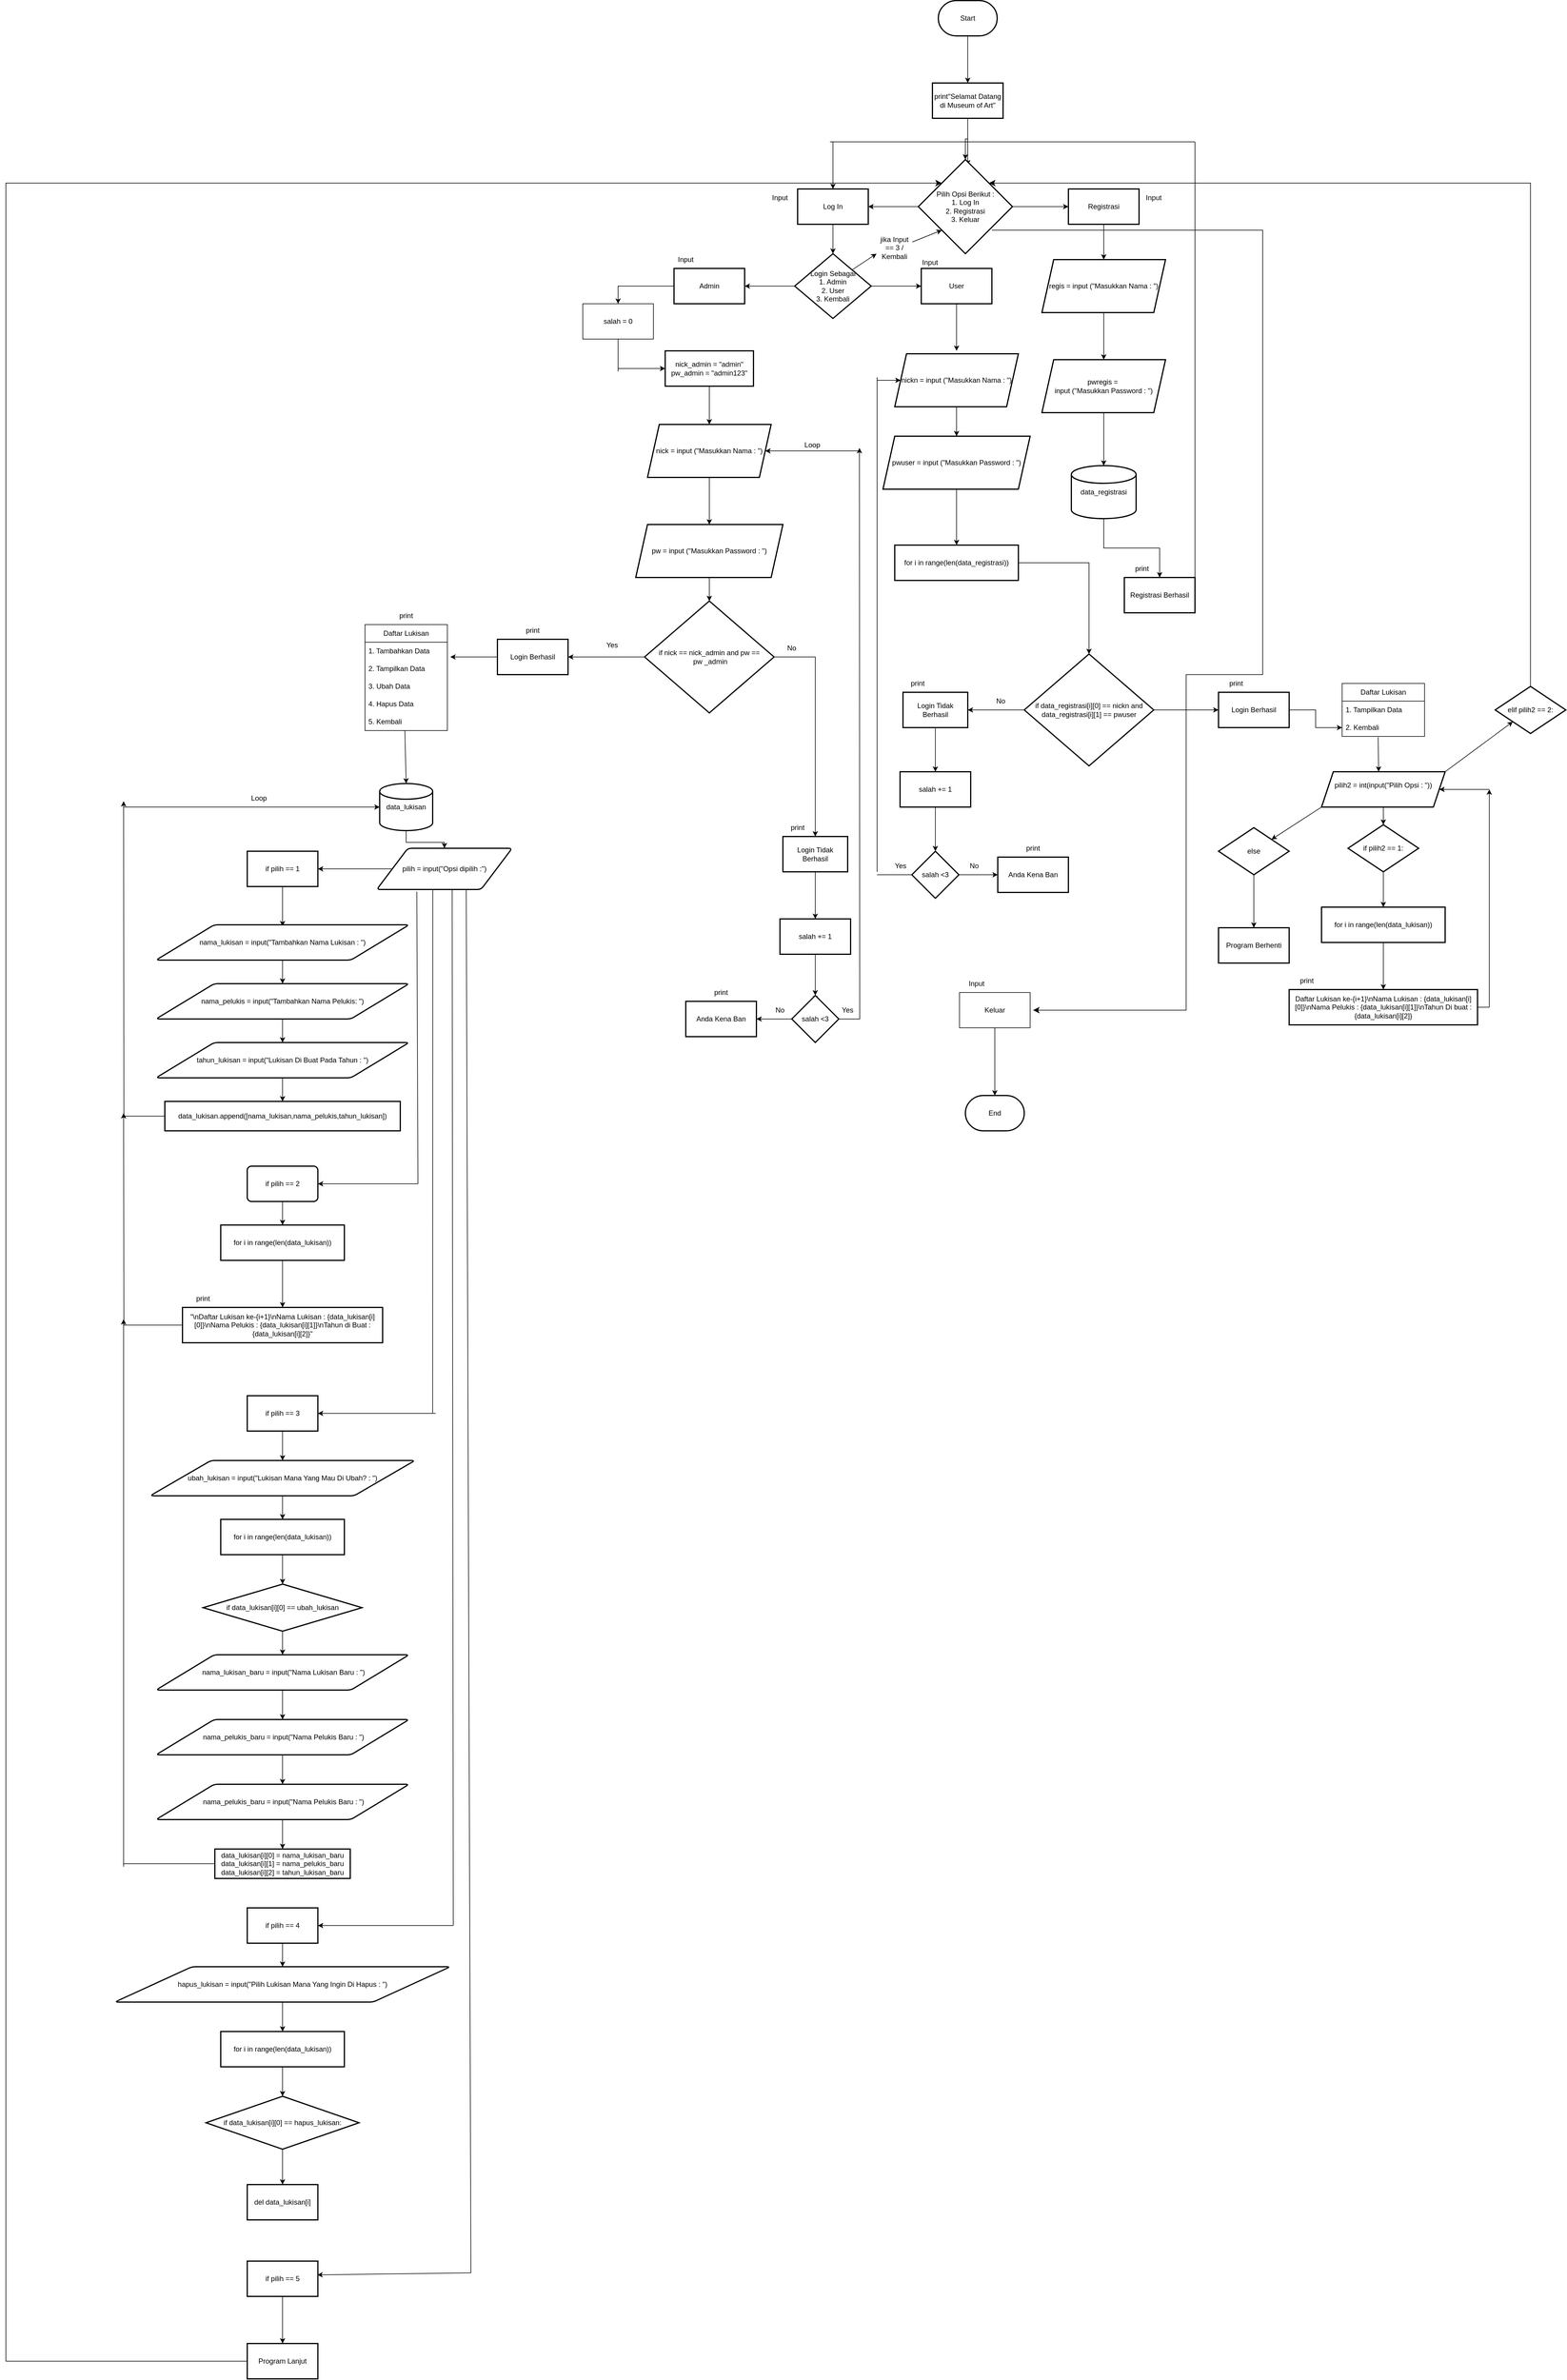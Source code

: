 <mxfile version="24.7.17">
  <diagram id="C5RBs43oDa-KdzZeNtuy" name="Page-1">
    <mxGraphModel dx="3269" dy="777" grid="1" gridSize="10" guides="1" tooltips="1" connect="1" arrows="1" fold="1" page="1" pageScale="1" pageWidth="827" pageHeight="1169" math="0" shadow="0">
      <root>
        <mxCell id="WIyWlLk6GJQsqaUBKTNV-0" />
        <mxCell id="WIyWlLk6GJQsqaUBKTNV-1" parent="WIyWlLk6GJQsqaUBKTNV-0" />
        <mxCell id="B4lG1frqlurSHgbwZpkv-7" value="" style="edgeStyle=orthogonalEdgeStyle;rounded=0;orthogonalLoop=1;jettySize=auto;html=1;" parent="WIyWlLk6GJQsqaUBKTNV-1" source="B4lG1frqlurSHgbwZpkv-2" target="B4lG1frqlurSHgbwZpkv-6" edge="1">
          <mxGeometry relative="1" as="geometry" />
        </mxCell>
        <mxCell id="B4lG1frqlurSHgbwZpkv-2" value="Start" style="strokeWidth=2;html=1;shape=mxgraph.flowchart.terminator;whiteSpace=wrap;" parent="WIyWlLk6GJQsqaUBKTNV-1" vertex="1">
          <mxGeometry x="364" y="20" width="100" height="60" as="geometry" />
        </mxCell>
        <mxCell id="B4lG1frqlurSHgbwZpkv-9" value="" style="edgeStyle=orthogonalEdgeStyle;rounded=0;orthogonalLoop=1;jettySize=auto;html=1;" parent="WIyWlLk6GJQsqaUBKTNV-1" source="B4lG1frqlurSHgbwZpkv-6" edge="1">
          <mxGeometry relative="1" as="geometry">
            <mxPoint x="414" y="300" as="targetPoint" />
          </mxGeometry>
        </mxCell>
        <mxCell id="B4lG1frqlurSHgbwZpkv-11" value="" style="edgeStyle=orthogonalEdgeStyle;rounded=0;orthogonalLoop=1;jettySize=auto;html=1;" parent="WIyWlLk6GJQsqaUBKTNV-1" source="B4lG1frqlurSHgbwZpkv-6" target="B4lG1frqlurSHgbwZpkv-10" edge="1">
          <mxGeometry relative="1" as="geometry" />
        </mxCell>
        <mxCell id="B4lG1frqlurSHgbwZpkv-6" value="print&quot;Selamat Datang di Museum of Art&quot;" style="whiteSpace=wrap;html=1;strokeWidth=2;" parent="WIyWlLk6GJQsqaUBKTNV-1" vertex="1">
          <mxGeometry x="354" y="160" width="120" height="60" as="geometry" />
        </mxCell>
        <mxCell id="B4lG1frqlurSHgbwZpkv-13" value="" style="edgeStyle=orthogonalEdgeStyle;rounded=0;orthogonalLoop=1;jettySize=auto;html=1;" parent="WIyWlLk6GJQsqaUBKTNV-1" source="B4lG1frqlurSHgbwZpkv-10" target="B4lG1frqlurSHgbwZpkv-12" edge="1">
          <mxGeometry relative="1" as="geometry" />
        </mxCell>
        <mxCell id="B4lG1frqlurSHgbwZpkv-15" value="" style="edgeStyle=orthogonalEdgeStyle;rounded=0;orthogonalLoop=1;jettySize=auto;html=1;" parent="WIyWlLk6GJQsqaUBKTNV-1" source="B4lG1frqlurSHgbwZpkv-10" target="B4lG1frqlurSHgbwZpkv-14" edge="1">
          <mxGeometry relative="1" as="geometry" />
        </mxCell>
        <mxCell id="B4lG1frqlurSHgbwZpkv-10" value="Pilih Opsi Berikut :&lt;div&gt;1. Log In&lt;/div&gt;&lt;div&gt;2. Registrasi&lt;/div&gt;&lt;div&gt;3. Keluar&lt;/div&gt;" style="rhombus;whiteSpace=wrap;html=1;strokeWidth=2;" parent="WIyWlLk6GJQsqaUBKTNV-1" vertex="1">
          <mxGeometry x="330" y="290" width="160" height="160" as="geometry" />
        </mxCell>
        <mxCell id="B4lG1frqlurSHgbwZpkv-19" value="" style="edgeStyle=orthogonalEdgeStyle;rounded=0;orthogonalLoop=1;jettySize=auto;html=1;" parent="WIyWlLk6GJQsqaUBKTNV-1" source="B4lG1frqlurSHgbwZpkv-12" target="B4lG1frqlurSHgbwZpkv-18" edge="1">
          <mxGeometry relative="1" as="geometry" />
        </mxCell>
        <mxCell id="B4lG1frqlurSHgbwZpkv-12" value="Log In" style="whiteSpace=wrap;html=1;strokeWidth=2;" parent="WIyWlLk6GJQsqaUBKTNV-1" vertex="1">
          <mxGeometry x="125" y="340" width="120" height="60" as="geometry" />
        </mxCell>
        <mxCell id="B4lG1frqlurSHgbwZpkv-42" value="" style="edgeStyle=orthogonalEdgeStyle;rounded=0;orthogonalLoop=1;jettySize=auto;html=1;" parent="WIyWlLk6GJQsqaUBKTNV-1" source="B4lG1frqlurSHgbwZpkv-14" edge="1">
          <mxGeometry relative="1" as="geometry">
            <mxPoint x="645" y="460" as="targetPoint" />
          </mxGeometry>
        </mxCell>
        <mxCell id="B4lG1frqlurSHgbwZpkv-14" value="Registrasi" style="whiteSpace=wrap;html=1;strokeWidth=2;" parent="WIyWlLk6GJQsqaUBKTNV-1" vertex="1">
          <mxGeometry x="585" y="340" width="120" height="60" as="geometry" />
        </mxCell>
        <mxCell id="B4lG1frqlurSHgbwZpkv-23" value="" style="edgeStyle=orthogonalEdgeStyle;rounded=0;orthogonalLoop=1;jettySize=auto;html=1;" parent="WIyWlLk6GJQsqaUBKTNV-1" source="B4lG1frqlurSHgbwZpkv-18" target="B4lG1frqlurSHgbwZpkv-22" edge="1">
          <mxGeometry relative="1" as="geometry" />
        </mxCell>
        <mxCell id="B4lG1frqlurSHgbwZpkv-25" value="" style="edgeStyle=orthogonalEdgeStyle;rounded=0;orthogonalLoop=1;jettySize=auto;html=1;" parent="WIyWlLk6GJQsqaUBKTNV-1" source="B4lG1frqlurSHgbwZpkv-18" target="B4lG1frqlurSHgbwZpkv-24" edge="1">
          <mxGeometry relative="1" as="geometry" />
        </mxCell>
        <mxCell id="B4lG1frqlurSHgbwZpkv-18" value="Login Sebagai&lt;div&gt;1. Admin&lt;/div&gt;&lt;div&gt;2. User&lt;/div&gt;&lt;div&gt;3. Kembali&lt;/div&gt;" style="rhombus;whiteSpace=wrap;html=1;strokeWidth=2;" parent="WIyWlLk6GJQsqaUBKTNV-1" vertex="1">
          <mxGeometry x="120" y="450" width="130" height="110" as="geometry" />
        </mxCell>
        <mxCell id="B4lG1frqlurSHgbwZpkv-96" value="" style="edgeStyle=orthogonalEdgeStyle;rounded=0;orthogonalLoop=1;jettySize=auto;html=1;entryX=0.5;entryY=0;entryDx=0;entryDy=0;" parent="WIyWlLk6GJQsqaUBKTNV-1" source="B4lG1frqlurSHgbwZpkv-22" target="B4lG1frqlurSHgbwZpkv-95" edge="1">
          <mxGeometry relative="1" as="geometry" />
        </mxCell>
        <mxCell id="B4lG1frqlurSHgbwZpkv-22" value="Admin" style="whiteSpace=wrap;html=1;strokeWidth=2;" parent="WIyWlLk6GJQsqaUBKTNV-1" vertex="1">
          <mxGeometry x="-85" y="475" width="120" height="60" as="geometry" />
        </mxCell>
        <mxCell id="B4lG1frqlurSHgbwZpkv-62" value="" style="edgeStyle=orthogonalEdgeStyle;rounded=0;orthogonalLoop=1;jettySize=auto;html=1;" parent="WIyWlLk6GJQsqaUBKTNV-1" source="B4lG1frqlurSHgbwZpkv-24" edge="1">
          <mxGeometry relative="1" as="geometry">
            <mxPoint x="395" y="615" as="targetPoint" />
          </mxGeometry>
        </mxCell>
        <mxCell id="B4lG1frqlurSHgbwZpkv-24" value="User" style="whiteSpace=wrap;html=1;strokeWidth=2;" parent="WIyWlLk6GJQsqaUBKTNV-1" vertex="1">
          <mxGeometry x="335" y="475" width="120" height="60" as="geometry" />
        </mxCell>
        <mxCell id="B4lG1frqlurSHgbwZpkv-31" value="" style="edgeStyle=orthogonalEdgeStyle;rounded=0;orthogonalLoop=1;jettySize=auto;html=1;" parent="WIyWlLk6GJQsqaUBKTNV-1" source="B4lG1frqlurSHgbwZpkv-28" target="B4lG1frqlurSHgbwZpkv-30" edge="1">
          <mxGeometry relative="1" as="geometry" />
        </mxCell>
        <mxCell id="B4lG1frqlurSHgbwZpkv-28" value="nick_admin = &quot;admin&quot;&lt;div&gt;pw_admin = &quot;admin123&quot;&lt;/div&gt;" style="whiteSpace=wrap;html=1;strokeWidth=2;" parent="WIyWlLk6GJQsqaUBKTNV-1" vertex="1">
          <mxGeometry x="-100" y="615" width="150" height="60" as="geometry" />
        </mxCell>
        <mxCell id="B4lG1frqlurSHgbwZpkv-33" value="" style="edgeStyle=orthogonalEdgeStyle;rounded=0;orthogonalLoop=1;jettySize=auto;html=1;" parent="WIyWlLk6GJQsqaUBKTNV-1" source="B4lG1frqlurSHgbwZpkv-30" target="B4lG1frqlurSHgbwZpkv-32" edge="1">
          <mxGeometry relative="1" as="geometry" />
        </mxCell>
        <mxCell id="B4lG1frqlurSHgbwZpkv-30" value="nick = input (&quot;Masukkan Nama : &quot;)" style="shape=parallelogram;perimeter=parallelogramPerimeter;whiteSpace=wrap;html=1;fixedSize=1;strokeWidth=2;" parent="WIyWlLk6GJQsqaUBKTNV-1" vertex="1">
          <mxGeometry x="-130" y="740" width="210" height="90" as="geometry" />
        </mxCell>
        <mxCell id="B4lG1frqlurSHgbwZpkv-35" value="" style="edgeStyle=orthogonalEdgeStyle;rounded=0;orthogonalLoop=1;jettySize=auto;html=1;" parent="WIyWlLk6GJQsqaUBKTNV-1" source="B4lG1frqlurSHgbwZpkv-32" target="B4lG1frqlurSHgbwZpkv-34" edge="1">
          <mxGeometry relative="1" as="geometry" />
        </mxCell>
        <mxCell id="B4lG1frqlurSHgbwZpkv-32" value="pw = input (&quot;Masukkan Password : &quot;)" style="shape=parallelogram;perimeter=parallelogramPerimeter;whiteSpace=wrap;html=1;fixedSize=1;strokeWidth=2;" parent="WIyWlLk6GJQsqaUBKTNV-1" vertex="1">
          <mxGeometry x="-150" y="910" width="250" height="90" as="geometry" />
        </mxCell>
        <mxCell id="B4lG1frqlurSHgbwZpkv-37" value="" style="edgeStyle=orthogonalEdgeStyle;rounded=0;orthogonalLoop=1;jettySize=auto;html=1;" parent="WIyWlLk6GJQsqaUBKTNV-1" source="B4lG1frqlurSHgbwZpkv-34" target="B4lG1frqlurSHgbwZpkv-36" edge="1">
          <mxGeometry relative="1" as="geometry" />
        </mxCell>
        <mxCell id="B4lG1frqlurSHgbwZpkv-74" value="" style="edgeStyle=orthogonalEdgeStyle;rounded=0;orthogonalLoop=1;jettySize=auto;html=1;" parent="WIyWlLk6GJQsqaUBKTNV-1" source="B4lG1frqlurSHgbwZpkv-34" target="B4lG1frqlurSHgbwZpkv-73" edge="1">
          <mxGeometry relative="1" as="geometry" />
        </mxCell>
        <mxCell id="B4lG1frqlurSHgbwZpkv-34" value="if nick == nick_admin and pw ==&lt;div&gt;&amp;nbsp;pw _admin&lt;/div&gt;" style="rhombus;whiteSpace=wrap;html=1;strokeWidth=2;" parent="WIyWlLk6GJQsqaUBKTNV-1" vertex="1">
          <mxGeometry x="-135" y="1040" width="220" height="190" as="geometry" />
        </mxCell>
        <mxCell id="B4lG1frqlurSHgbwZpkv-101" value="" style="edgeStyle=orthogonalEdgeStyle;rounded=0;orthogonalLoop=1;jettySize=auto;html=1;" parent="WIyWlLk6GJQsqaUBKTNV-1" source="B4lG1frqlurSHgbwZpkv-36" edge="1">
          <mxGeometry relative="1" as="geometry">
            <mxPoint x="-465" y="1135" as="targetPoint" />
          </mxGeometry>
        </mxCell>
        <mxCell id="B4lG1frqlurSHgbwZpkv-36" value="Login Berhasil" style="whiteSpace=wrap;html=1;strokeWidth=2;" parent="WIyWlLk6GJQsqaUBKTNV-1" vertex="1">
          <mxGeometry x="-385" y="1105" width="120" height="60" as="geometry" />
        </mxCell>
        <mxCell id="B4lG1frqlurSHgbwZpkv-38" value="Yes" style="text;strokeColor=none;align=center;fillColor=none;html=1;verticalAlign=middle;whiteSpace=wrap;rounded=0;" parent="WIyWlLk6GJQsqaUBKTNV-1" vertex="1">
          <mxGeometry x="-220" y="1100" width="60" height="30" as="geometry" />
        </mxCell>
        <mxCell id="B4lG1frqlurSHgbwZpkv-46" value="" style="edgeStyle=orthogonalEdgeStyle;rounded=0;orthogonalLoop=1;jettySize=auto;html=1;" parent="WIyWlLk6GJQsqaUBKTNV-1" source="B4lG1frqlurSHgbwZpkv-44" target="B4lG1frqlurSHgbwZpkv-45" edge="1">
          <mxGeometry relative="1" as="geometry" />
        </mxCell>
        <mxCell id="B4lG1frqlurSHgbwZpkv-44" value="regis = input (&quot;Masukkan Nama : &quot;)" style="shape=parallelogram;perimeter=parallelogramPerimeter;whiteSpace=wrap;html=1;fixedSize=1;strokeWidth=2;" parent="WIyWlLk6GJQsqaUBKTNV-1" vertex="1">
          <mxGeometry x="540" y="460" width="210" height="90" as="geometry" />
        </mxCell>
        <mxCell id="B4lG1frqlurSHgbwZpkv-68" value="" style="edgeStyle=orthogonalEdgeStyle;rounded=0;orthogonalLoop=1;jettySize=auto;html=1;" parent="WIyWlLk6GJQsqaUBKTNV-1" source="B4lG1frqlurSHgbwZpkv-45" target="B4lG1frqlurSHgbwZpkv-67" edge="1">
          <mxGeometry relative="1" as="geometry" />
        </mxCell>
        <mxCell id="B4lG1frqlurSHgbwZpkv-45" value="pwregis =&amp;nbsp;&lt;div&gt;input (&quot;Masukkan Password : &quot;)&lt;/div&gt;" style="shape=parallelogram;perimeter=parallelogramPerimeter;whiteSpace=wrap;html=1;fixedSize=1;strokeWidth=2;" parent="WIyWlLk6GJQsqaUBKTNV-1" vertex="1">
          <mxGeometry x="540" y="630" width="210" height="90" as="geometry" />
        </mxCell>
        <mxCell id="B4lG1frqlurSHgbwZpkv-47" value="Registrasi Berhasil" style="whiteSpace=wrap;html=1;strokeWidth=2;" parent="WIyWlLk6GJQsqaUBKTNV-1" vertex="1">
          <mxGeometry x="680" y="1000" width="120" height="60" as="geometry" />
        </mxCell>
        <mxCell id="B4lG1frqlurSHgbwZpkv-56" value="" style="endArrow=none;html=1;rounded=0;exitX=1;exitY=0.5;exitDx=0;exitDy=0;" parent="WIyWlLk6GJQsqaUBKTNV-1" source="B4lG1frqlurSHgbwZpkv-47" edge="1">
          <mxGeometry width="50" height="50" relative="1" as="geometry">
            <mxPoint x="590" y="820" as="sourcePoint" />
            <mxPoint x="800" y="845" as="targetPoint" />
          </mxGeometry>
        </mxCell>
        <mxCell id="B4lG1frqlurSHgbwZpkv-57" value="" style="endArrow=none;html=1;rounded=0;" parent="WIyWlLk6GJQsqaUBKTNV-1" edge="1">
          <mxGeometry width="50" height="50" relative="1" as="geometry">
            <mxPoint x="800" y="850" as="sourcePoint" />
            <mxPoint x="800" y="260" as="targetPoint" />
          </mxGeometry>
        </mxCell>
        <mxCell id="B4lG1frqlurSHgbwZpkv-58" value="" style="endArrow=none;html=1;rounded=0;" parent="WIyWlLk6GJQsqaUBKTNV-1" edge="1">
          <mxGeometry width="50" height="50" relative="1" as="geometry">
            <mxPoint x="180" y="260" as="sourcePoint" />
            <mxPoint x="800" y="260" as="targetPoint" />
          </mxGeometry>
        </mxCell>
        <mxCell id="B4lG1frqlurSHgbwZpkv-59" value="" style="endArrow=classic;html=1;rounded=0;entryX=0.5;entryY=0;entryDx=0;entryDy=0;" parent="WIyWlLk6GJQsqaUBKTNV-1" target="B4lG1frqlurSHgbwZpkv-12" edge="1">
          <mxGeometry width="50" height="50" relative="1" as="geometry">
            <mxPoint x="185" y="260" as="sourcePoint" />
            <mxPoint x="640" y="170" as="targetPoint" />
          </mxGeometry>
        </mxCell>
        <mxCell id="B4lG1frqlurSHgbwZpkv-64" value="" style="edgeStyle=orthogonalEdgeStyle;rounded=0;orthogonalLoop=1;jettySize=auto;html=1;" parent="WIyWlLk6GJQsqaUBKTNV-1" source="B4lG1frqlurSHgbwZpkv-60" target="B4lG1frqlurSHgbwZpkv-63" edge="1">
          <mxGeometry relative="1" as="geometry" />
        </mxCell>
        <mxCell id="B4lG1frqlurSHgbwZpkv-60" value="nickn = input (&quot;Masukkan Nama : &quot;)" style="shape=parallelogram;perimeter=parallelogramPerimeter;whiteSpace=wrap;html=1;fixedSize=1;strokeWidth=2;" parent="WIyWlLk6GJQsqaUBKTNV-1" vertex="1">
          <mxGeometry x="290" y="620" width="210" height="90" as="geometry" />
        </mxCell>
        <mxCell id="B4lG1frqlurSHgbwZpkv-71" value="" style="edgeStyle=orthogonalEdgeStyle;rounded=0;orthogonalLoop=1;jettySize=auto;html=1;" parent="WIyWlLk6GJQsqaUBKTNV-1" source="B4lG1frqlurSHgbwZpkv-63" target="B4lG1frqlurSHgbwZpkv-70" edge="1">
          <mxGeometry relative="1" as="geometry" />
        </mxCell>
        <mxCell id="B4lG1frqlurSHgbwZpkv-63" value="pwuser = input (&quot;Masukkan Password : &quot;)" style="shape=parallelogram;perimeter=parallelogramPerimeter;whiteSpace=wrap;html=1;fixedSize=1;strokeWidth=2;" parent="WIyWlLk6GJQsqaUBKTNV-1" vertex="1">
          <mxGeometry x="270" y="760" width="250" height="90" as="geometry" />
        </mxCell>
        <mxCell id="B4lG1frqlurSHgbwZpkv-198" value="" style="edgeStyle=orthogonalEdgeStyle;rounded=0;orthogonalLoop=1;jettySize=auto;html=1;fontFamily=Helvetica;fontSize=12;fontColor=default;" parent="WIyWlLk6GJQsqaUBKTNV-1" source="B4lG1frqlurSHgbwZpkv-65" target="B4lG1frqlurSHgbwZpkv-195" edge="1">
          <mxGeometry relative="1" as="geometry" />
        </mxCell>
        <mxCell id="B4lG1frqlurSHgbwZpkv-214" value="" style="edgeStyle=orthogonalEdgeStyle;rounded=0;orthogonalLoop=1;jettySize=auto;html=1;fontFamily=Helvetica;fontSize=12;fontColor=default;" parent="WIyWlLk6GJQsqaUBKTNV-1" source="B4lG1frqlurSHgbwZpkv-65" target="B4lG1frqlurSHgbwZpkv-213" edge="1">
          <mxGeometry relative="1" as="geometry" />
        </mxCell>
        <mxCell id="B4lG1frqlurSHgbwZpkv-65" value="if data_registrasi[i][0] == nickn and data_registrasi[i][1] == pwuser" style="rhombus;whiteSpace=wrap;html=1;strokeWidth=2;" parent="WIyWlLk6GJQsqaUBKTNV-1" vertex="1">
          <mxGeometry x="510" y="1130" width="220" height="190" as="geometry" />
        </mxCell>
        <mxCell id="B4lG1frqlurSHgbwZpkv-69" value="" style="edgeStyle=orthogonalEdgeStyle;rounded=0;orthogonalLoop=1;jettySize=auto;html=1;" parent="WIyWlLk6GJQsqaUBKTNV-1" source="B4lG1frqlurSHgbwZpkv-67" target="B4lG1frqlurSHgbwZpkv-47" edge="1">
          <mxGeometry relative="1" as="geometry" />
        </mxCell>
        <mxCell id="B4lG1frqlurSHgbwZpkv-67" value="data_registrasi" style="strokeWidth=2;html=1;shape=mxgraph.flowchart.database;whiteSpace=wrap;" parent="WIyWlLk6GJQsqaUBKTNV-1" vertex="1">
          <mxGeometry x="590" y="810" width="110" height="90" as="geometry" />
        </mxCell>
        <mxCell id="B4lG1frqlurSHgbwZpkv-72" value="" style="edgeStyle=orthogonalEdgeStyle;rounded=0;orthogonalLoop=1;jettySize=auto;html=1;" parent="WIyWlLk6GJQsqaUBKTNV-1" source="B4lG1frqlurSHgbwZpkv-70" target="B4lG1frqlurSHgbwZpkv-65" edge="1">
          <mxGeometry relative="1" as="geometry" />
        </mxCell>
        <mxCell id="B4lG1frqlurSHgbwZpkv-70" value="for i in range(len(data_registrasi))" style="whiteSpace=wrap;html=1;strokeWidth=2;" parent="WIyWlLk6GJQsqaUBKTNV-1" vertex="1">
          <mxGeometry x="290" y="945" width="210" height="60" as="geometry" />
        </mxCell>
        <mxCell id="B4lG1frqlurSHgbwZpkv-78" style="edgeStyle=orthogonalEdgeStyle;rounded=0;orthogonalLoop=1;jettySize=auto;html=1;exitX=1;exitY=0.5;exitDx=0;exitDy=0;" parent="WIyWlLk6GJQsqaUBKTNV-1" source="B4lG1frqlurSHgbwZpkv-87" edge="1">
          <mxGeometry relative="1" as="geometry">
            <mxPoint x="230" y="780" as="targetPoint" />
            <mxPoint x="210" y="1500" as="sourcePoint" />
          </mxGeometry>
        </mxCell>
        <mxCell id="B4lG1frqlurSHgbwZpkv-84" value="" style="edgeStyle=orthogonalEdgeStyle;rounded=0;orthogonalLoop=1;jettySize=auto;html=1;" parent="WIyWlLk6GJQsqaUBKTNV-1" source="B4lG1frqlurSHgbwZpkv-73" target="B4lG1frqlurSHgbwZpkv-83" edge="1">
          <mxGeometry relative="1" as="geometry" />
        </mxCell>
        <mxCell id="B4lG1frqlurSHgbwZpkv-73" value="Login Tidak Berhasil" style="whiteSpace=wrap;html=1;strokeWidth=2;" parent="WIyWlLk6GJQsqaUBKTNV-1" vertex="1">
          <mxGeometry x="100" y="1440" width="110" height="60" as="geometry" />
        </mxCell>
        <mxCell id="B4lG1frqlurSHgbwZpkv-79" value="" style="endArrow=classic;html=1;rounded=0;entryX=1;entryY=0.5;entryDx=0;entryDy=0;" parent="WIyWlLk6GJQsqaUBKTNV-1" target="B4lG1frqlurSHgbwZpkv-30" edge="1">
          <mxGeometry width="50" height="50" relative="1" as="geometry">
            <mxPoint x="230" y="785" as="sourcePoint" />
            <mxPoint x="170" y="800" as="targetPoint" />
          </mxGeometry>
        </mxCell>
        <mxCell id="B4lG1frqlurSHgbwZpkv-81" value="Loop" style="text;strokeColor=none;align=center;fillColor=none;html=1;verticalAlign=middle;whiteSpace=wrap;rounded=0;" parent="WIyWlLk6GJQsqaUBKTNV-1" vertex="1">
          <mxGeometry x="120" y="760" width="60" height="30" as="geometry" />
        </mxCell>
        <mxCell id="B4lG1frqlurSHgbwZpkv-86" value="" style="edgeStyle=orthogonalEdgeStyle;rounded=0;orthogonalLoop=1;jettySize=auto;html=1;" parent="WIyWlLk6GJQsqaUBKTNV-1" source="B4lG1frqlurSHgbwZpkv-83" edge="1">
          <mxGeometry relative="1" as="geometry">
            <mxPoint x="155" y="1720" as="targetPoint" />
          </mxGeometry>
        </mxCell>
        <mxCell id="B4lG1frqlurSHgbwZpkv-88" value="" style="edgeStyle=orthogonalEdgeStyle;rounded=0;orthogonalLoop=1;jettySize=auto;html=1;" parent="WIyWlLk6GJQsqaUBKTNV-1" source="B4lG1frqlurSHgbwZpkv-83" target="B4lG1frqlurSHgbwZpkv-87" edge="1">
          <mxGeometry relative="1" as="geometry" />
        </mxCell>
        <mxCell id="B4lG1frqlurSHgbwZpkv-83" value="salah += 1" style="whiteSpace=wrap;html=1;strokeWidth=2;" parent="WIyWlLk6GJQsqaUBKTNV-1" vertex="1">
          <mxGeometry x="95" y="1580" width="120" height="60" as="geometry" />
        </mxCell>
        <mxCell id="B4lG1frqlurSHgbwZpkv-90" value="" style="edgeStyle=orthogonalEdgeStyle;rounded=0;orthogonalLoop=1;jettySize=auto;html=1;" parent="WIyWlLk6GJQsqaUBKTNV-1" source="B4lG1frqlurSHgbwZpkv-87" target="B4lG1frqlurSHgbwZpkv-89" edge="1">
          <mxGeometry relative="1" as="geometry" />
        </mxCell>
        <mxCell id="B4lG1frqlurSHgbwZpkv-87" value="salah &amp;lt;3" style="rhombus;whiteSpace=wrap;html=1;strokeWidth=2;" parent="WIyWlLk6GJQsqaUBKTNV-1" vertex="1">
          <mxGeometry x="115" y="1710" width="80" height="80" as="geometry" />
        </mxCell>
        <mxCell id="B4lG1frqlurSHgbwZpkv-89" value="Anda Kena Ban" style="whiteSpace=wrap;html=1;strokeWidth=2;" parent="WIyWlLk6GJQsqaUBKTNV-1" vertex="1">
          <mxGeometry x="-65" y="1720" width="120" height="60" as="geometry" />
        </mxCell>
        <mxCell id="B4lG1frqlurSHgbwZpkv-93" value="Yes" style="text;strokeColor=none;align=center;fillColor=none;html=1;verticalAlign=middle;whiteSpace=wrap;rounded=0;" parent="WIyWlLk6GJQsqaUBKTNV-1" vertex="1">
          <mxGeometry x="180" y="1720" width="60" height="30" as="geometry" />
        </mxCell>
        <mxCell id="B4lG1frqlurSHgbwZpkv-94" value="No" style="text;strokeColor=none;align=center;fillColor=none;html=1;verticalAlign=middle;whiteSpace=wrap;rounded=0;" parent="WIyWlLk6GJQsqaUBKTNV-1" vertex="1">
          <mxGeometry x="65" y="1720" width="60" height="30" as="geometry" />
        </mxCell>
        <mxCell id="B4lG1frqlurSHgbwZpkv-95" value="salah = 0" style="rounded=0;whiteSpace=wrap;html=1;" parent="WIyWlLk6GJQsqaUBKTNV-1" vertex="1">
          <mxGeometry x="-240" y="535" width="120" height="60" as="geometry" />
        </mxCell>
        <mxCell id="B4lG1frqlurSHgbwZpkv-98" value="" style="endArrow=none;html=1;rounded=0;exitX=0.5;exitY=1;exitDx=0;exitDy=0;" parent="WIyWlLk6GJQsqaUBKTNV-1" source="B4lG1frqlurSHgbwZpkv-95" edge="1">
          <mxGeometry width="50" height="50" relative="1" as="geometry">
            <mxPoint x="80" y="730" as="sourcePoint" />
            <mxPoint x="-180" y="650" as="targetPoint" />
          </mxGeometry>
        </mxCell>
        <mxCell id="B4lG1frqlurSHgbwZpkv-99" value="" style="endArrow=classic;html=1;rounded=0;entryX=0;entryY=0.5;entryDx=0;entryDy=0;" parent="WIyWlLk6GJQsqaUBKTNV-1" target="B4lG1frqlurSHgbwZpkv-28" edge="1">
          <mxGeometry width="50" height="50" relative="1" as="geometry">
            <mxPoint x="-180" y="645" as="sourcePoint" />
            <mxPoint x="130" y="680" as="targetPoint" />
          </mxGeometry>
        </mxCell>
        <mxCell id="B4lG1frqlurSHgbwZpkv-102" value="Daftar Lukisan" style="swimlane;fontStyle=0;childLayout=stackLayout;horizontal=1;startSize=30;horizontalStack=0;resizeParent=1;resizeParentMax=0;resizeLast=0;collapsible=1;marginBottom=0;whiteSpace=wrap;html=1;" parent="WIyWlLk6GJQsqaUBKTNV-1" vertex="1">
          <mxGeometry x="-610" y="1080" width="140" height="180" as="geometry" />
        </mxCell>
        <mxCell id="B4lG1frqlurSHgbwZpkv-103" value="1. Tambahkan Data" style="text;strokeColor=none;fillColor=none;align=left;verticalAlign=middle;spacingLeft=4;spacingRight=4;overflow=hidden;points=[[0,0.5],[1,0.5]];portConstraint=eastwest;rotatable=0;whiteSpace=wrap;html=1;" parent="B4lG1frqlurSHgbwZpkv-102" vertex="1">
          <mxGeometry y="30" width="140" height="30" as="geometry" />
        </mxCell>
        <mxCell id="B4lG1frqlurSHgbwZpkv-104" value="2. Tampilkan Data" style="text;strokeColor=none;fillColor=none;align=left;verticalAlign=middle;spacingLeft=4;spacingRight=4;overflow=hidden;points=[[0,0.5],[1,0.5]];portConstraint=eastwest;rotatable=0;whiteSpace=wrap;html=1;" parent="B4lG1frqlurSHgbwZpkv-102" vertex="1">
          <mxGeometry y="60" width="140" height="30" as="geometry" />
        </mxCell>
        <mxCell id="B4lG1frqlurSHgbwZpkv-105" value="3. Ubah Data" style="text;strokeColor=none;fillColor=none;align=left;verticalAlign=middle;spacingLeft=4;spacingRight=4;overflow=hidden;points=[[0,0.5],[1,0.5]];portConstraint=eastwest;rotatable=0;whiteSpace=wrap;html=1;" parent="B4lG1frqlurSHgbwZpkv-102" vertex="1">
          <mxGeometry y="90" width="140" height="30" as="geometry" />
        </mxCell>
        <mxCell id="B4lG1frqlurSHgbwZpkv-106" value="4. Hapus Data" style="text;strokeColor=none;fillColor=none;align=left;verticalAlign=middle;spacingLeft=4;spacingRight=4;overflow=hidden;points=[[0,0.5],[1,0.5]];portConstraint=eastwest;rotatable=0;whiteSpace=wrap;html=1;" parent="B4lG1frqlurSHgbwZpkv-102" vertex="1">
          <mxGeometry y="120" width="140" height="30" as="geometry" />
        </mxCell>
        <mxCell id="B4lG1frqlurSHgbwZpkv-107" value="5. Kembali" style="text;strokeColor=none;fillColor=none;align=left;verticalAlign=middle;spacingLeft=4;spacingRight=4;overflow=hidden;points=[[0,0.5],[1,0.5]];portConstraint=eastwest;rotatable=0;whiteSpace=wrap;html=1;" parent="B4lG1frqlurSHgbwZpkv-102" vertex="1">
          <mxGeometry y="150" width="140" height="30" as="geometry" />
        </mxCell>
        <mxCell id="B4lG1frqlurSHgbwZpkv-108" value="print" style="text;strokeColor=none;align=center;fillColor=none;html=1;verticalAlign=middle;whiteSpace=wrap;rounded=0;" parent="WIyWlLk6GJQsqaUBKTNV-1" vertex="1">
          <mxGeometry x="-570" y="1050" width="60" height="30" as="geometry" />
        </mxCell>
        <mxCell id="B4lG1frqlurSHgbwZpkv-109" value="print" style="text;strokeColor=none;align=center;fillColor=none;html=1;verticalAlign=middle;whiteSpace=wrap;rounded=0;" parent="WIyWlLk6GJQsqaUBKTNV-1" vertex="1">
          <mxGeometry x="-355" y="1075" width="60" height="30" as="geometry" />
        </mxCell>
        <mxCell id="B4lG1frqlurSHgbwZpkv-110" value="print" style="text;strokeColor=none;align=center;fillColor=none;html=1;verticalAlign=middle;whiteSpace=wrap;rounded=0;" parent="WIyWlLk6GJQsqaUBKTNV-1" vertex="1">
          <mxGeometry x="95" y="1410" width="60" height="30" as="geometry" />
        </mxCell>
        <mxCell id="B4lG1frqlurSHgbwZpkv-111" value="print" style="text;strokeColor=none;align=center;fillColor=none;html=1;verticalAlign=middle;whiteSpace=wrap;rounded=0;" parent="WIyWlLk6GJQsqaUBKTNV-1" vertex="1">
          <mxGeometry x="-35" y="1690" width="60" height="30" as="geometry" />
        </mxCell>
        <mxCell id="B4lG1frqlurSHgbwZpkv-112" value="" style="endArrow=classic;html=1;rounded=0;exitX=0.484;exitY=1.007;exitDx=0;exitDy=0;exitPerimeter=0;entryX=0.5;entryY=0;entryDx=0;entryDy=0;entryPerimeter=0;" parent="WIyWlLk6GJQsqaUBKTNV-1" source="B4lG1frqlurSHgbwZpkv-107" target="B4lG1frqlurSHgbwZpkv-115" edge="1">
          <mxGeometry width="50" height="50" relative="1" as="geometry">
            <mxPoint x="-280" y="1330" as="sourcePoint" />
            <mxPoint x="-542" y="1340" as="targetPoint" />
          </mxGeometry>
        </mxCell>
        <mxCell id="B4lG1frqlurSHgbwZpkv-124" value="" style="edgeStyle=orthogonalEdgeStyle;rounded=0;orthogonalLoop=1;jettySize=auto;html=1;" parent="WIyWlLk6GJQsqaUBKTNV-1" source="B4lG1frqlurSHgbwZpkv-115" target="B4lG1frqlurSHgbwZpkv-123" edge="1">
          <mxGeometry relative="1" as="geometry" />
        </mxCell>
        <mxCell id="B4lG1frqlurSHgbwZpkv-115" value="data_lukisan" style="strokeWidth=2;html=1;shape=mxgraph.flowchart.database;whiteSpace=wrap;" parent="WIyWlLk6GJQsqaUBKTNV-1" vertex="1">
          <mxGeometry x="-585" y="1350" width="90" height="80" as="geometry" />
        </mxCell>
        <mxCell id="B4lG1frqlurSHgbwZpkv-127" value="" style="edgeStyle=orthogonalEdgeStyle;rounded=0;orthogonalLoop=1;jettySize=auto;html=1;" parent="WIyWlLk6GJQsqaUBKTNV-1" source="B4lG1frqlurSHgbwZpkv-119" edge="1">
          <mxGeometry relative="1" as="geometry">
            <mxPoint x="-750" y="1592.5" as="targetPoint" />
          </mxGeometry>
        </mxCell>
        <mxCell id="B4lG1frqlurSHgbwZpkv-119" value="if pilih == 1" style="whiteSpace=wrap;html=1;strokeWidth=2;" parent="WIyWlLk6GJQsqaUBKTNV-1" vertex="1">
          <mxGeometry x="-810" y="1465" width="120" height="60" as="geometry" />
        </mxCell>
        <mxCell id="B4lG1frqlurSHgbwZpkv-125" value="" style="edgeStyle=orthogonalEdgeStyle;rounded=0;orthogonalLoop=1;jettySize=auto;html=1;" parent="WIyWlLk6GJQsqaUBKTNV-1" source="B4lG1frqlurSHgbwZpkv-123" target="B4lG1frqlurSHgbwZpkv-119" edge="1">
          <mxGeometry relative="1" as="geometry" />
        </mxCell>
        <mxCell id="B4lG1frqlurSHgbwZpkv-123" value="pilih = input(&quot;Opsi dipilih :&quot;)" style="shape=parallelogram;html=1;strokeWidth=2;perimeter=parallelogramPerimeter;whiteSpace=wrap;rounded=1;arcSize=12;size=0.23;" parent="WIyWlLk6GJQsqaUBKTNV-1" vertex="1">
          <mxGeometry x="-590" y="1460" width="230" height="70" as="geometry" />
        </mxCell>
        <mxCell id="B4lG1frqlurSHgbwZpkv-137" style="edgeStyle=orthogonalEdgeStyle;rounded=0;orthogonalLoop=1;jettySize=auto;html=1;fontFamily=Helvetica;fontSize=12;fontColor=default;" parent="WIyWlLk6GJQsqaUBKTNV-1" source="B4lG1frqlurSHgbwZpkv-130" edge="1">
          <mxGeometry relative="1" as="geometry">
            <mxPoint x="-1020" y="1380" as="targetPoint" />
          </mxGeometry>
        </mxCell>
        <mxCell id="B4lG1frqlurSHgbwZpkv-130" value="data_lukisan.append([nama_lukisan,nama_pelukis,tahun_lukisan])" style="whiteSpace=wrap;html=1;strokeWidth=2;" parent="WIyWlLk6GJQsqaUBKTNV-1" vertex="1">
          <mxGeometry x="-950" y="1890" width="400" height="50" as="geometry" />
        </mxCell>
        <mxCell id="B4lG1frqlurSHgbwZpkv-136" value="" style="edgeStyle=orthogonalEdgeStyle;rounded=0;orthogonalLoop=1;jettySize=auto;html=1;fontFamily=Helvetica;fontSize=12;fontColor=default;" parent="WIyWlLk6GJQsqaUBKTNV-1" source="B4lG1frqlurSHgbwZpkv-131" target="B4lG1frqlurSHgbwZpkv-130" edge="1">
          <mxGeometry relative="1" as="geometry" />
        </mxCell>
        <mxCell id="B4lG1frqlurSHgbwZpkv-131" value="tahun_lukisan = input(&quot;Lukisan Di Buat Pada Tahun : &quot;)" style="shape=parallelogram;html=1;strokeWidth=2;perimeter=parallelogramPerimeter;whiteSpace=wrap;rounded=1;arcSize=12;size=0.23;strokeColor=default;align=center;verticalAlign=middle;fontFamily=Helvetica;fontSize=12;fontColor=default;fillColor=default;" parent="WIyWlLk6GJQsqaUBKTNV-1" vertex="1">
          <mxGeometry x="-965" y="1790" width="430" height="60" as="geometry" />
        </mxCell>
        <mxCell id="B4lG1frqlurSHgbwZpkv-145" value="" style="edgeStyle=orthogonalEdgeStyle;rounded=0;orthogonalLoop=1;jettySize=auto;html=1;fontFamily=Helvetica;fontSize=12;fontColor=default;" parent="WIyWlLk6GJQsqaUBKTNV-1" source="B4lG1frqlurSHgbwZpkv-132" target="B4lG1frqlurSHgbwZpkv-131" edge="1">
          <mxGeometry relative="1" as="geometry" />
        </mxCell>
        <mxCell id="B4lG1frqlurSHgbwZpkv-132" value="nama_pelukis = input(&quot;Tambahkan Nama Pelukis: &quot;)" style="shape=parallelogram;html=1;strokeWidth=2;perimeter=parallelogramPerimeter;whiteSpace=wrap;rounded=1;arcSize=12;size=0.23;strokeColor=default;align=center;verticalAlign=middle;fontFamily=Helvetica;fontSize=12;fontColor=default;fillColor=default;" parent="WIyWlLk6GJQsqaUBKTNV-1" vertex="1">
          <mxGeometry x="-965" y="1690" width="430" height="60" as="geometry" />
        </mxCell>
        <mxCell id="B4lG1frqlurSHgbwZpkv-134" value="" style="edgeStyle=orthogonalEdgeStyle;rounded=0;orthogonalLoop=1;jettySize=auto;html=1;fontFamily=Helvetica;fontSize=12;fontColor=default;" parent="WIyWlLk6GJQsqaUBKTNV-1" source="B4lG1frqlurSHgbwZpkv-133" target="B4lG1frqlurSHgbwZpkv-132" edge="1">
          <mxGeometry relative="1" as="geometry" />
        </mxCell>
        <mxCell id="B4lG1frqlurSHgbwZpkv-133" value="nama_lukisan = input(&quot;Tambahkan Nama Lukisan : &quot;)" style="shape=parallelogram;html=1;strokeWidth=2;perimeter=parallelogramPerimeter;whiteSpace=wrap;rounded=1;arcSize=12;size=0.23;strokeColor=default;align=center;verticalAlign=middle;fontFamily=Helvetica;fontSize=12;fontColor=default;fillColor=default;" parent="WIyWlLk6GJQsqaUBKTNV-1" vertex="1">
          <mxGeometry x="-965" y="1590" width="430" height="60" as="geometry" />
        </mxCell>
        <mxCell id="B4lG1frqlurSHgbwZpkv-138" value="" style="endArrow=classic;html=1;rounded=0;fontFamily=Helvetica;fontSize=12;fontColor=default;entryX=0;entryY=0.5;entryDx=0;entryDy=0;entryPerimeter=0;" parent="WIyWlLk6GJQsqaUBKTNV-1" target="B4lG1frqlurSHgbwZpkv-115" edge="1">
          <mxGeometry width="50" height="50" relative="1" as="geometry">
            <mxPoint x="-1020" y="1390" as="sourcePoint" />
            <mxPoint x="-610" y="1510" as="targetPoint" />
          </mxGeometry>
        </mxCell>
        <mxCell id="B4lG1frqlurSHgbwZpkv-147" value="" style="edgeStyle=orthogonalEdgeStyle;rounded=0;orthogonalLoop=1;jettySize=auto;html=1;fontFamily=Helvetica;fontSize=12;fontColor=default;" parent="WIyWlLk6GJQsqaUBKTNV-1" source="B4lG1frqlurSHgbwZpkv-139" target="B4lG1frqlurSHgbwZpkv-146" edge="1">
          <mxGeometry relative="1" as="geometry" />
        </mxCell>
        <mxCell id="B4lG1frqlurSHgbwZpkv-139" value="if pilih == 2" style="whiteSpace=wrap;html=1;strokeWidth=2;rounded=1;arcSize=12;" parent="WIyWlLk6GJQsqaUBKTNV-1" vertex="1">
          <mxGeometry x="-810" y="2000" width="120" height="60" as="geometry" />
        </mxCell>
        <mxCell id="B4lG1frqlurSHgbwZpkv-142" value="" style="endArrow=none;html=1;rounded=0;fontFamily=Helvetica;fontSize=12;fontColor=default;entryX=0.296;entryY=1.054;entryDx=0;entryDy=0;entryPerimeter=0;" parent="WIyWlLk6GJQsqaUBKTNV-1" target="B4lG1frqlurSHgbwZpkv-123" edge="1">
          <mxGeometry width="50" height="50" relative="1" as="geometry">
            <mxPoint x="-520" y="2030" as="sourcePoint" />
            <mxPoint x="-700" y="1710" as="targetPoint" />
          </mxGeometry>
        </mxCell>
        <mxCell id="B4lG1frqlurSHgbwZpkv-144" value="" style="endArrow=classic;html=1;rounded=0;fontFamily=Helvetica;fontSize=12;fontColor=default;entryX=1;entryY=0.5;entryDx=0;entryDy=0;" parent="WIyWlLk6GJQsqaUBKTNV-1" target="B4lG1frqlurSHgbwZpkv-139" edge="1">
          <mxGeometry width="50" height="50" relative="1" as="geometry">
            <mxPoint x="-520" y="2030" as="sourcePoint" />
            <mxPoint x="-700" y="1910" as="targetPoint" />
          </mxGeometry>
        </mxCell>
        <mxCell id="B4lG1frqlurSHgbwZpkv-149" value="" style="edgeStyle=orthogonalEdgeStyle;rounded=0;orthogonalLoop=1;jettySize=auto;html=1;fontFamily=Helvetica;fontSize=12;fontColor=default;" parent="WIyWlLk6GJQsqaUBKTNV-1" source="B4lG1frqlurSHgbwZpkv-146" target="B4lG1frqlurSHgbwZpkv-148" edge="1">
          <mxGeometry relative="1" as="geometry" />
        </mxCell>
        <mxCell id="B4lG1frqlurSHgbwZpkv-146" value="for i in range(len(data_lukisan))" style="whiteSpace=wrap;html=1;strokeWidth=2;" parent="WIyWlLk6GJQsqaUBKTNV-1" vertex="1">
          <mxGeometry x="-855" y="2100" width="210" height="60" as="geometry" />
        </mxCell>
        <mxCell id="B4lG1frqlurSHgbwZpkv-151" style="edgeStyle=orthogonalEdgeStyle;rounded=0;orthogonalLoop=1;jettySize=auto;html=1;fontFamily=Helvetica;fontSize=12;fontColor=default;" parent="WIyWlLk6GJQsqaUBKTNV-1" source="B4lG1frqlurSHgbwZpkv-148" edge="1">
          <mxGeometry relative="1" as="geometry">
            <mxPoint x="-1020" y="1910" as="targetPoint" />
          </mxGeometry>
        </mxCell>
        <mxCell id="B4lG1frqlurSHgbwZpkv-148" value="&quot;\nDaftar Lukisan ke-{i+1}\nNama Lukisan : {data_lukisan[i][0]}\nNama Pelukis : {data_lukisan[i][1]}\nTahun di Buat : {data_lukisan[i][2]}&quot;" style="whiteSpace=wrap;html=1;strokeWidth=2;" parent="WIyWlLk6GJQsqaUBKTNV-1" vertex="1">
          <mxGeometry x="-920" y="2240" width="340" height="60" as="geometry" />
        </mxCell>
        <mxCell id="B4lG1frqlurSHgbwZpkv-150" value="print" style="text;strokeColor=none;align=center;fillColor=none;html=1;verticalAlign=middle;whiteSpace=wrap;rounded=0;" parent="WIyWlLk6GJQsqaUBKTNV-1" vertex="1">
          <mxGeometry x="-915" y="2210" width="60" height="30" as="geometry" />
        </mxCell>
        <mxCell id="B4lG1frqlurSHgbwZpkv-152" value="Loop" style="text;strokeColor=none;align=center;fillColor=none;html=1;verticalAlign=middle;whiteSpace=wrap;rounded=0;" parent="WIyWlLk6GJQsqaUBKTNV-1" vertex="1">
          <mxGeometry x="-820" y="1360" width="60" height="30" as="geometry" />
        </mxCell>
        <mxCell id="B4lG1frqlurSHgbwZpkv-153" value="" style="endArrow=none;html=1;rounded=0;fontFamily=Helvetica;fontSize=12;fontColor=default;exitX=0.414;exitY=0.986;exitDx=0;exitDy=0;exitPerimeter=0;" parent="WIyWlLk6GJQsqaUBKTNV-1" source="B4lG1frqlurSHgbwZpkv-123" edge="1">
          <mxGeometry width="50" height="50" relative="1" as="geometry">
            <mxPoint x="-800" y="1640" as="sourcePoint" />
            <mxPoint x="-495" y="2420" as="targetPoint" />
          </mxGeometry>
        </mxCell>
        <mxCell id="B4lG1frqlurSHgbwZpkv-158" value="" style="edgeStyle=orthogonalEdgeStyle;rounded=0;orthogonalLoop=1;jettySize=auto;html=1;fontFamily=Helvetica;fontSize=12;fontColor=default;" parent="WIyWlLk6GJQsqaUBKTNV-1" source="B4lG1frqlurSHgbwZpkv-154" target="B4lG1frqlurSHgbwZpkv-156" edge="1">
          <mxGeometry relative="1" as="geometry" />
        </mxCell>
        <mxCell id="B4lG1frqlurSHgbwZpkv-154" value="if pilih == 3" style="rounded=0;whiteSpace=wrap;html=1;strokeColor=default;strokeWidth=2;align=center;verticalAlign=middle;fontFamily=Helvetica;fontSize=12;fontColor=default;fillColor=default;" parent="WIyWlLk6GJQsqaUBKTNV-1" vertex="1">
          <mxGeometry x="-810" y="2390" width="120" height="60" as="geometry" />
        </mxCell>
        <mxCell id="B4lG1frqlurSHgbwZpkv-155" value="" style="endArrow=classic;html=1;rounded=0;fontFamily=Helvetica;fontSize=12;fontColor=default;entryX=1;entryY=0.5;entryDx=0;entryDy=0;" parent="WIyWlLk6GJQsqaUBKTNV-1" target="B4lG1frqlurSHgbwZpkv-154" edge="1">
          <mxGeometry width="50" height="50" relative="1" as="geometry">
            <mxPoint x="-490" y="2420" as="sourcePoint" />
            <mxPoint x="-430" y="2290" as="targetPoint" />
          </mxGeometry>
        </mxCell>
        <mxCell id="B4lG1frqlurSHgbwZpkv-160" value="" style="edgeStyle=orthogonalEdgeStyle;rounded=0;orthogonalLoop=1;jettySize=auto;html=1;fontFamily=Helvetica;fontSize=12;fontColor=default;" parent="WIyWlLk6GJQsqaUBKTNV-1" source="B4lG1frqlurSHgbwZpkv-156" target="B4lG1frqlurSHgbwZpkv-159" edge="1">
          <mxGeometry relative="1" as="geometry" />
        </mxCell>
        <mxCell id="B4lG1frqlurSHgbwZpkv-156" value="ubah_lukisan = input(&quot;Lukisan Mana Yang Mau Di Ubah? : &quot;)" style="shape=parallelogram;html=1;strokeWidth=2;perimeter=parallelogramPerimeter;whiteSpace=wrap;rounded=1;arcSize=12;size=0.23;strokeColor=default;align=center;verticalAlign=middle;fontFamily=Helvetica;fontSize=12;fontColor=default;fillColor=default;" parent="WIyWlLk6GJQsqaUBKTNV-1" vertex="1">
          <mxGeometry x="-975" y="2500" width="450" height="60" as="geometry" />
        </mxCell>
        <mxCell id="B4lG1frqlurSHgbwZpkv-166" value="" style="edgeStyle=orthogonalEdgeStyle;rounded=0;orthogonalLoop=1;jettySize=auto;html=1;fontFamily=Helvetica;fontSize=12;fontColor=default;" parent="WIyWlLk6GJQsqaUBKTNV-1" source="B4lG1frqlurSHgbwZpkv-159" target="B4lG1frqlurSHgbwZpkv-162" edge="1">
          <mxGeometry relative="1" as="geometry" />
        </mxCell>
        <mxCell id="B4lG1frqlurSHgbwZpkv-159" value="for i in range(len(data_lukisan))" style="whiteSpace=wrap;html=1;strokeWidth=2;" parent="WIyWlLk6GJQsqaUBKTNV-1" vertex="1">
          <mxGeometry x="-855" y="2600" width="210" height="60" as="geometry" />
        </mxCell>
        <mxCell id="B4lG1frqlurSHgbwZpkv-167" value="" style="edgeStyle=orthogonalEdgeStyle;rounded=0;orthogonalLoop=1;jettySize=auto;html=1;fontFamily=Helvetica;fontSize=12;fontColor=default;" parent="WIyWlLk6GJQsqaUBKTNV-1" source="B4lG1frqlurSHgbwZpkv-162" target="B4lG1frqlurSHgbwZpkv-163" edge="1">
          <mxGeometry relative="1" as="geometry" />
        </mxCell>
        <mxCell id="B4lG1frqlurSHgbwZpkv-162" value="if data_lukisan[i][0] == ubah_lukisan" style="rhombus;whiteSpace=wrap;html=1;strokeColor=default;strokeWidth=2;align=center;verticalAlign=middle;fontFamily=Helvetica;fontSize=12;fontColor=default;fillColor=default;" parent="WIyWlLk6GJQsqaUBKTNV-1" vertex="1">
          <mxGeometry x="-885" y="2710" width="270" height="80" as="geometry" />
        </mxCell>
        <mxCell id="B4lG1frqlurSHgbwZpkv-168" value="" style="edgeStyle=orthogonalEdgeStyle;rounded=0;orthogonalLoop=1;jettySize=auto;html=1;fontFamily=Helvetica;fontSize=12;fontColor=default;" parent="WIyWlLk6GJQsqaUBKTNV-1" source="B4lG1frqlurSHgbwZpkv-163" target="B4lG1frqlurSHgbwZpkv-164" edge="1">
          <mxGeometry relative="1" as="geometry" />
        </mxCell>
        <mxCell id="B4lG1frqlurSHgbwZpkv-163" value="&amp;nbsp;nama_lukisan_baru = input(&quot;Nama Lukisan Baru : &quot;)" style="shape=parallelogram;html=1;strokeWidth=2;perimeter=parallelogramPerimeter;whiteSpace=wrap;rounded=1;arcSize=12;size=0.23;strokeColor=default;align=center;verticalAlign=middle;fontFamily=Helvetica;fontSize=12;fontColor=default;fillColor=default;" parent="WIyWlLk6GJQsqaUBKTNV-1" vertex="1">
          <mxGeometry x="-965" y="2830" width="430" height="60" as="geometry" />
        </mxCell>
        <mxCell id="B4lG1frqlurSHgbwZpkv-169" value="" style="edgeStyle=orthogonalEdgeStyle;rounded=0;orthogonalLoop=1;jettySize=auto;html=1;fontFamily=Helvetica;fontSize=12;fontColor=default;" parent="WIyWlLk6GJQsqaUBKTNV-1" source="B4lG1frqlurSHgbwZpkv-164" target="B4lG1frqlurSHgbwZpkv-165" edge="1">
          <mxGeometry relative="1" as="geometry" />
        </mxCell>
        <mxCell id="B4lG1frqlurSHgbwZpkv-164" value="&amp;nbsp;nama_pelukis_baru = input(&quot;Nama Pelukis Baru : &quot;)" style="shape=parallelogram;html=1;strokeWidth=2;perimeter=parallelogramPerimeter;whiteSpace=wrap;rounded=1;arcSize=12;size=0.23;strokeColor=default;align=center;verticalAlign=middle;fontFamily=Helvetica;fontSize=12;fontColor=default;fillColor=default;" parent="WIyWlLk6GJQsqaUBKTNV-1" vertex="1">
          <mxGeometry x="-965" y="2940" width="430" height="60" as="geometry" />
        </mxCell>
        <mxCell id="B4lG1frqlurSHgbwZpkv-171" value="" style="edgeStyle=orthogonalEdgeStyle;rounded=0;orthogonalLoop=1;jettySize=auto;html=1;fontFamily=Helvetica;fontSize=12;fontColor=default;" parent="WIyWlLk6GJQsqaUBKTNV-1" source="B4lG1frqlurSHgbwZpkv-165" target="B4lG1frqlurSHgbwZpkv-170" edge="1">
          <mxGeometry relative="1" as="geometry" />
        </mxCell>
        <mxCell id="B4lG1frqlurSHgbwZpkv-165" value="&amp;nbsp;nama_pelukis_baru = input(&quot;Nama Pelukis Baru : &quot;)" style="shape=parallelogram;html=1;strokeWidth=2;perimeter=parallelogramPerimeter;whiteSpace=wrap;rounded=1;arcSize=12;size=0.23;strokeColor=default;align=center;verticalAlign=middle;fontFamily=Helvetica;fontSize=12;fontColor=default;fillColor=default;" parent="WIyWlLk6GJQsqaUBKTNV-1" vertex="1">
          <mxGeometry x="-965" y="3050" width="430" height="60" as="geometry" />
        </mxCell>
        <mxCell id="B4lG1frqlurSHgbwZpkv-170" value="&lt;div&gt;data_lukisan[i][0] = nama_lukisan_baru&lt;/div&gt;&lt;div&gt;data_lukisan[i][1] = nama_pelukis_baru&lt;/div&gt;&lt;div&gt;data_lukisan[i][2] = tahun_lukisan_baru&lt;/div&gt;" style="rounded=0;whiteSpace=wrap;html=1;strokeColor=default;strokeWidth=2;align=center;verticalAlign=middle;fontFamily=Helvetica;fontSize=12;fontColor=default;fillColor=default;" parent="WIyWlLk6GJQsqaUBKTNV-1" vertex="1">
          <mxGeometry x="-865" y="3160" width="230" height="50" as="geometry" />
        </mxCell>
        <mxCell id="B4lG1frqlurSHgbwZpkv-172" value="" style="endArrow=none;html=1;rounded=0;fontFamily=Helvetica;fontSize=12;fontColor=default;exitX=0;exitY=0.5;exitDx=0;exitDy=0;" parent="WIyWlLk6GJQsqaUBKTNV-1" source="B4lG1frqlurSHgbwZpkv-170" edge="1">
          <mxGeometry width="50" height="50" relative="1" as="geometry">
            <mxPoint x="-730" y="3050" as="sourcePoint" />
            <mxPoint x="-1020" y="3185" as="targetPoint" />
          </mxGeometry>
        </mxCell>
        <mxCell id="B4lG1frqlurSHgbwZpkv-173" value="" style="endArrow=classic;html=1;rounded=0;fontFamily=Helvetica;fontSize=12;fontColor=default;" parent="WIyWlLk6GJQsqaUBKTNV-1" edge="1">
          <mxGeometry width="50" height="50" relative="1" as="geometry">
            <mxPoint x="-1020" y="3190" as="sourcePoint" />
            <mxPoint x="-1020" y="2260" as="targetPoint" />
          </mxGeometry>
        </mxCell>
        <mxCell id="B4lG1frqlurSHgbwZpkv-174" value="" style="endArrow=none;html=1;rounded=0;fontFamily=Helvetica;fontSize=12;fontColor=default;exitX=0.557;exitY=0.986;exitDx=0;exitDy=0;exitPerimeter=0;" parent="WIyWlLk6GJQsqaUBKTNV-1" source="B4lG1frqlurSHgbwZpkv-123" edge="1">
          <mxGeometry width="50" height="50" relative="1" as="geometry">
            <mxPoint x="-730" y="1750" as="sourcePoint" />
            <mxPoint x="-460" y="3290" as="targetPoint" />
          </mxGeometry>
        </mxCell>
        <mxCell id="B4lG1frqlurSHgbwZpkv-182" value="" style="edgeStyle=orthogonalEdgeStyle;rounded=0;orthogonalLoop=1;jettySize=auto;html=1;fontFamily=Helvetica;fontSize=12;fontColor=default;" parent="WIyWlLk6GJQsqaUBKTNV-1" source="B4lG1frqlurSHgbwZpkv-175" target="B4lG1frqlurSHgbwZpkv-177" edge="1">
          <mxGeometry relative="1" as="geometry" />
        </mxCell>
        <mxCell id="B4lG1frqlurSHgbwZpkv-175" value="if pilih == 4" style="rounded=0;whiteSpace=wrap;html=1;strokeColor=default;strokeWidth=2;align=center;verticalAlign=middle;fontFamily=Helvetica;fontSize=12;fontColor=default;fillColor=default;" parent="WIyWlLk6GJQsqaUBKTNV-1" vertex="1">
          <mxGeometry x="-810" y="3260" width="120" height="60" as="geometry" />
        </mxCell>
        <mxCell id="B4lG1frqlurSHgbwZpkv-176" value="" style="endArrow=classic;html=1;rounded=0;fontFamily=Helvetica;fontSize=12;fontColor=default;entryX=1;entryY=0.5;entryDx=0;entryDy=0;" parent="WIyWlLk6GJQsqaUBKTNV-1" target="B4lG1frqlurSHgbwZpkv-175" edge="1">
          <mxGeometry width="50" height="50" relative="1" as="geometry">
            <mxPoint x="-460" y="3290" as="sourcePoint" />
            <mxPoint x="-680" y="3200" as="targetPoint" />
          </mxGeometry>
        </mxCell>
        <mxCell id="B4lG1frqlurSHgbwZpkv-183" value="" style="edgeStyle=orthogonalEdgeStyle;rounded=0;orthogonalLoop=1;jettySize=auto;html=1;fontFamily=Helvetica;fontSize=12;fontColor=default;" parent="WIyWlLk6GJQsqaUBKTNV-1" source="B4lG1frqlurSHgbwZpkv-177" target="B4lG1frqlurSHgbwZpkv-178" edge="1">
          <mxGeometry relative="1" as="geometry" />
        </mxCell>
        <mxCell id="B4lG1frqlurSHgbwZpkv-177" value="hapus_lukisan = input(&quot;Pilih Lukisan Mana Yang Ingin Di Hapus : &quot;)" style="shape=parallelogram;html=1;strokeWidth=2;perimeter=parallelogramPerimeter;whiteSpace=wrap;rounded=1;arcSize=12;size=0.23;strokeColor=default;align=center;verticalAlign=middle;fontFamily=Helvetica;fontSize=12;fontColor=default;fillColor=default;" parent="WIyWlLk6GJQsqaUBKTNV-1" vertex="1">
          <mxGeometry x="-1035" y="3360" width="570" height="60" as="geometry" />
        </mxCell>
        <mxCell id="B4lG1frqlurSHgbwZpkv-184" value="" style="edgeStyle=orthogonalEdgeStyle;rounded=0;orthogonalLoop=1;jettySize=auto;html=1;fontFamily=Helvetica;fontSize=12;fontColor=default;" parent="WIyWlLk6GJQsqaUBKTNV-1" source="B4lG1frqlurSHgbwZpkv-178" target="B4lG1frqlurSHgbwZpkv-179" edge="1">
          <mxGeometry relative="1" as="geometry" />
        </mxCell>
        <mxCell id="B4lG1frqlurSHgbwZpkv-178" value="for i in range(len(data_lukisan))" style="whiteSpace=wrap;html=1;strokeWidth=2;" parent="WIyWlLk6GJQsqaUBKTNV-1" vertex="1">
          <mxGeometry x="-855" y="3470" width="210" height="60" as="geometry" />
        </mxCell>
        <mxCell id="B4lG1frqlurSHgbwZpkv-181" value="" style="edgeStyle=orthogonalEdgeStyle;rounded=0;orthogonalLoop=1;jettySize=auto;html=1;fontFamily=Helvetica;fontSize=12;fontColor=default;" parent="WIyWlLk6GJQsqaUBKTNV-1" source="B4lG1frqlurSHgbwZpkv-179" target="B4lG1frqlurSHgbwZpkv-180" edge="1">
          <mxGeometry relative="1" as="geometry" />
        </mxCell>
        <mxCell id="B4lG1frqlurSHgbwZpkv-179" value="if data_lukisan[i][0] == hapus_lukisan:" style="rhombus;whiteSpace=wrap;html=1;strokeColor=default;strokeWidth=2;align=center;verticalAlign=middle;fontFamily=Helvetica;fontSize=12;fontColor=default;fillColor=default;" parent="WIyWlLk6GJQsqaUBKTNV-1" vertex="1">
          <mxGeometry x="-880" y="3580" width="260" height="90" as="geometry" />
        </mxCell>
        <mxCell id="B4lG1frqlurSHgbwZpkv-180" value="del data_lukisan[i]" style="whiteSpace=wrap;html=1;strokeWidth=2;" parent="WIyWlLk6GJQsqaUBKTNV-1" vertex="1">
          <mxGeometry x="-810" y="3730" width="120" height="60" as="geometry" />
        </mxCell>
        <mxCell id="B4lG1frqlurSHgbwZpkv-185" value="" style="endArrow=none;html=1;rounded=0;fontFamily=Helvetica;fontSize=12;fontColor=default;exitX=0.661;exitY=1.009;exitDx=0;exitDy=0;exitPerimeter=0;" parent="WIyWlLk6GJQsqaUBKTNV-1" source="B4lG1frqlurSHgbwZpkv-123" edge="1">
          <mxGeometry width="50" height="50" relative="1" as="geometry">
            <mxPoint x="-730" y="1650" as="sourcePoint" />
            <mxPoint x="-430" y="3880" as="targetPoint" />
          </mxGeometry>
        </mxCell>
        <mxCell id="B4lG1frqlurSHgbwZpkv-189" value="" style="edgeStyle=orthogonalEdgeStyle;rounded=0;orthogonalLoop=1;jettySize=auto;html=1;fontFamily=Helvetica;fontSize=12;fontColor=default;" parent="WIyWlLk6GJQsqaUBKTNV-1" source="B4lG1frqlurSHgbwZpkv-186" target="B4lG1frqlurSHgbwZpkv-188" edge="1">
          <mxGeometry relative="1" as="geometry" />
        </mxCell>
        <mxCell id="B4lG1frqlurSHgbwZpkv-186" value="if pilih == 5" style="rounded=0;whiteSpace=wrap;html=1;strokeColor=default;strokeWidth=2;align=center;verticalAlign=middle;fontFamily=Helvetica;fontSize=12;fontColor=default;fillColor=default;" parent="WIyWlLk6GJQsqaUBKTNV-1" vertex="1">
          <mxGeometry x="-810" y="3860" width="120" height="60" as="geometry" />
        </mxCell>
        <mxCell id="B4lG1frqlurSHgbwZpkv-187" value="" style="endArrow=classic;html=1;rounded=0;fontFamily=Helvetica;fontSize=12;fontColor=default;entryX=0.993;entryY=0.39;entryDx=0;entryDy=0;entryPerimeter=0;" parent="WIyWlLk6GJQsqaUBKTNV-1" target="B4lG1frqlurSHgbwZpkv-186" edge="1">
          <mxGeometry width="50" height="50" relative="1" as="geometry">
            <mxPoint x="-430" y="3880" as="sourcePoint" />
            <mxPoint x="-680" y="3800" as="targetPoint" />
          </mxGeometry>
        </mxCell>
        <mxCell id="B4lG1frqlurSHgbwZpkv-188" value="Program Lanjut" style="rounded=0;whiteSpace=wrap;html=1;strokeColor=default;strokeWidth=2;align=center;verticalAlign=middle;fontFamily=Helvetica;fontSize=12;fontColor=default;fillColor=default;" parent="WIyWlLk6GJQsqaUBKTNV-1" vertex="1">
          <mxGeometry x="-810" y="4000" width="120" height="60" as="geometry" />
        </mxCell>
        <mxCell id="B4lG1frqlurSHgbwZpkv-193" value="print" style="text;strokeColor=none;align=center;fillColor=none;html=1;verticalAlign=middle;whiteSpace=wrap;rounded=0;" parent="WIyWlLk6GJQsqaUBKTNV-1" vertex="1">
          <mxGeometry x="680" y="970" width="60" height="30" as="geometry" />
        </mxCell>
        <mxCell id="B4lG1frqlurSHgbwZpkv-194" value="No" style="text;strokeColor=none;align=center;fillColor=none;html=1;verticalAlign=middle;whiteSpace=wrap;rounded=0;" parent="WIyWlLk6GJQsqaUBKTNV-1" vertex="1">
          <mxGeometry x="85" y="1105" width="60" height="30" as="geometry" />
        </mxCell>
        <mxCell id="B4lG1frqlurSHgbwZpkv-199" value="" style="edgeStyle=orthogonalEdgeStyle;rounded=0;orthogonalLoop=1;jettySize=auto;html=1;fontFamily=Helvetica;fontSize=12;fontColor=default;" parent="WIyWlLk6GJQsqaUBKTNV-1" source="B4lG1frqlurSHgbwZpkv-195" target="B4lG1frqlurSHgbwZpkv-196" edge="1">
          <mxGeometry relative="1" as="geometry" />
        </mxCell>
        <mxCell id="B4lG1frqlurSHgbwZpkv-195" value="Login Tidak Berhasil" style="whiteSpace=wrap;html=1;strokeWidth=2;" parent="WIyWlLk6GJQsqaUBKTNV-1" vertex="1">
          <mxGeometry x="304" y="1195" width="110" height="60" as="geometry" />
        </mxCell>
        <mxCell id="B4lG1frqlurSHgbwZpkv-200" value="" style="edgeStyle=orthogonalEdgeStyle;rounded=0;orthogonalLoop=1;jettySize=auto;html=1;fontFamily=Helvetica;fontSize=12;fontColor=default;" parent="WIyWlLk6GJQsqaUBKTNV-1" source="B4lG1frqlurSHgbwZpkv-196" target="B4lG1frqlurSHgbwZpkv-197" edge="1">
          <mxGeometry relative="1" as="geometry" />
        </mxCell>
        <mxCell id="B4lG1frqlurSHgbwZpkv-196" value="salah += 1" style="whiteSpace=wrap;html=1;strokeWidth=2;" parent="WIyWlLk6GJQsqaUBKTNV-1" vertex="1">
          <mxGeometry x="299" y="1330" width="120" height="60" as="geometry" />
        </mxCell>
        <mxCell id="B4lG1frqlurSHgbwZpkv-205" value="" style="edgeStyle=orthogonalEdgeStyle;rounded=0;orthogonalLoop=1;jettySize=auto;html=1;fontFamily=Helvetica;fontSize=12;fontColor=default;" parent="WIyWlLk6GJQsqaUBKTNV-1" source="B4lG1frqlurSHgbwZpkv-197" target="B4lG1frqlurSHgbwZpkv-201" edge="1">
          <mxGeometry relative="1" as="geometry" />
        </mxCell>
        <mxCell id="B4lG1frqlurSHgbwZpkv-197" value="salah &amp;lt;3" style="rhombus;whiteSpace=wrap;html=1;strokeWidth=2;" parent="WIyWlLk6GJQsqaUBKTNV-1" vertex="1">
          <mxGeometry x="319" y="1465" width="80" height="80" as="geometry" />
        </mxCell>
        <mxCell id="B4lG1frqlurSHgbwZpkv-201" value="Anda Kena Ban" style="whiteSpace=wrap;html=1;strokeWidth=2;" parent="WIyWlLk6GJQsqaUBKTNV-1" vertex="1">
          <mxGeometry x="465" y="1475" width="120" height="60" as="geometry" />
        </mxCell>
        <mxCell id="B4lG1frqlurSHgbwZpkv-202" value="" style="endArrow=none;html=1;rounded=0;fontFamily=Helvetica;fontSize=12;fontColor=default;exitX=0;exitY=0.5;exitDx=0;exitDy=0;" parent="WIyWlLk6GJQsqaUBKTNV-1" source="B4lG1frqlurSHgbwZpkv-197" edge="1">
          <mxGeometry width="50" height="50" relative="1" as="geometry">
            <mxPoint x="130" y="1500" as="sourcePoint" />
            <mxPoint x="260" y="1505" as="targetPoint" />
          </mxGeometry>
        </mxCell>
        <mxCell id="B4lG1frqlurSHgbwZpkv-203" value="" style="endArrow=none;html=1;rounded=0;fontFamily=Helvetica;fontSize=12;fontColor=default;" parent="WIyWlLk6GJQsqaUBKTNV-1" edge="1">
          <mxGeometry width="50" height="50" relative="1" as="geometry">
            <mxPoint x="260" y="1500" as="sourcePoint" />
            <mxPoint x="260" y="660" as="targetPoint" />
          </mxGeometry>
        </mxCell>
        <mxCell id="B4lG1frqlurSHgbwZpkv-204" value="" style="endArrow=classic;html=1;rounded=0;fontFamily=Helvetica;fontSize=12;fontColor=default;entryX=0;entryY=0.5;entryDx=0;entryDy=0;" parent="WIyWlLk6GJQsqaUBKTNV-1" target="B4lG1frqlurSHgbwZpkv-60" edge="1">
          <mxGeometry width="50" height="50" relative="1" as="geometry">
            <mxPoint x="260" y="665" as="sourcePoint" />
            <mxPoint x="180" y="780" as="targetPoint" />
          </mxGeometry>
        </mxCell>
        <mxCell id="B4lG1frqlurSHgbwZpkv-206" value="print" style="text;strokeColor=none;align=center;fillColor=none;html=1;verticalAlign=middle;whiteSpace=wrap;rounded=0;" parent="WIyWlLk6GJQsqaUBKTNV-1" vertex="1">
          <mxGeometry x="299" y="1165" width="60" height="30" as="geometry" />
        </mxCell>
        <mxCell id="B4lG1frqlurSHgbwZpkv-207" value="print" style="text;strokeColor=none;align=center;fillColor=none;html=1;verticalAlign=middle;whiteSpace=wrap;rounded=0;" parent="WIyWlLk6GJQsqaUBKTNV-1" vertex="1">
          <mxGeometry x="495" y="1445" width="60" height="30" as="geometry" />
        </mxCell>
        <mxCell id="B4lG1frqlurSHgbwZpkv-208" value="Yes" style="text;strokeColor=none;align=center;fillColor=none;html=1;verticalAlign=middle;whiteSpace=wrap;rounded=0;" parent="WIyWlLk6GJQsqaUBKTNV-1" vertex="1">
          <mxGeometry x="270" y="1475" width="60" height="30" as="geometry" />
        </mxCell>
        <mxCell id="B4lG1frqlurSHgbwZpkv-209" value="No" style="text;strokeColor=none;align=center;fillColor=none;html=1;verticalAlign=middle;whiteSpace=wrap;rounded=0;" parent="WIyWlLk6GJQsqaUBKTNV-1" vertex="1">
          <mxGeometry x="395" y="1475" width="60" height="30" as="geometry" />
        </mxCell>
        <mxCell id="B4lG1frqlurSHgbwZpkv-210" value="No" style="text;strokeColor=none;align=center;fillColor=none;html=1;verticalAlign=middle;whiteSpace=wrap;rounded=0;" parent="WIyWlLk6GJQsqaUBKTNV-1" vertex="1">
          <mxGeometry x="440" y="1195" width="60" height="30" as="geometry" />
        </mxCell>
        <mxCell id="B4lG1frqlurSHgbwZpkv-222" value="" style="edgeStyle=orthogonalEdgeStyle;rounded=0;orthogonalLoop=1;jettySize=auto;html=1;fontFamily=Helvetica;fontSize=12;fontColor=default;" parent="WIyWlLk6GJQsqaUBKTNV-1" source="B4lG1frqlurSHgbwZpkv-213" target="B4lG1frqlurSHgbwZpkv-219" edge="1">
          <mxGeometry relative="1" as="geometry" />
        </mxCell>
        <mxCell id="B4lG1frqlurSHgbwZpkv-213" value="Login Berhasil" style="whiteSpace=wrap;html=1;strokeWidth=2;" parent="WIyWlLk6GJQsqaUBKTNV-1" vertex="1">
          <mxGeometry x="840" y="1195" width="120" height="60" as="geometry" />
        </mxCell>
        <mxCell id="B4lG1frqlurSHgbwZpkv-215" value="print" style="text;strokeColor=none;align=center;fillColor=none;html=1;verticalAlign=middle;whiteSpace=wrap;rounded=0;" parent="WIyWlLk6GJQsqaUBKTNV-1" vertex="1">
          <mxGeometry x="840" y="1165" width="60" height="30" as="geometry" />
        </mxCell>
        <mxCell id="B4lG1frqlurSHgbwZpkv-216" value="Daftar Lukisan" style="swimlane;fontStyle=0;childLayout=stackLayout;horizontal=1;startSize=30;horizontalStack=0;resizeParent=1;resizeParentMax=0;resizeLast=0;collapsible=1;marginBottom=0;whiteSpace=wrap;html=1;" parent="WIyWlLk6GJQsqaUBKTNV-1" vertex="1">
          <mxGeometry x="1050" y="1180" width="140" height="90" as="geometry" />
        </mxCell>
        <mxCell id="B4lG1frqlurSHgbwZpkv-218" value="1. Tampilkan Data" style="text;strokeColor=none;fillColor=none;align=left;verticalAlign=middle;spacingLeft=4;spacingRight=4;overflow=hidden;points=[[0,0.5],[1,0.5]];portConstraint=eastwest;rotatable=0;whiteSpace=wrap;html=1;" parent="B4lG1frqlurSHgbwZpkv-216" vertex="1">
          <mxGeometry y="30" width="140" height="30" as="geometry" />
        </mxCell>
        <mxCell id="B4lG1frqlurSHgbwZpkv-219" value="2. Kembali" style="text;strokeColor=none;fillColor=none;align=left;verticalAlign=middle;spacingLeft=4;spacingRight=4;overflow=hidden;points=[[0,0.5],[1,0.5]];portConstraint=eastwest;rotatable=0;whiteSpace=wrap;html=1;" parent="B4lG1frqlurSHgbwZpkv-216" vertex="1">
          <mxGeometry y="60" width="140" height="30" as="geometry" />
        </mxCell>
        <mxCell id="B4lG1frqlurSHgbwZpkv-231" value="" style="edgeStyle=orthogonalEdgeStyle;rounded=0;orthogonalLoop=1;jettySize=auto;html=1;fontFamily=Helvetica;fontSize=12;fontColor=default;" parent="WIyWlLk6GJQsqaUBKTNV-1" source="B4lG1frqlurSHgbwZpkv-226" target="B4lG1frqlurSHgbwZpkv-230" edge="1">
          <mxGeometry relative="1" as="geometry" />
        </mxCell>
        <mxCell id="B4lG1frqlurSHgbwZpkv-226" value="&lt;div&gt;pilih2 = int(input(&quot;Pilih Opsi : &quot;))&lt;/div&gt;&lt;div&gt;&lt;br&gt;&lt;/div&gt;" style="shape=parallelogram;perimeter=parallelogramPerimeter;whiteSpace=wrap;html=1;fixedSize=1;strokeColor=default;strokeWidth=2;align=center;verticalAlign=middle;fontFamily=Helvetica;fontSize=12;fontColor=default;fillColor=default;" parent="WIyWlLk6GJQsqaUBKTNV-1" vertex="1">
          <mxGeometry x="1015" y="1330" width="210" height="60" as="geometry" />
        </mxCell>
        <mxCell id="B4lG1frqlurSHgbwZpkv-227" value="" style="endArrow=classic;html=1;rounded=0;fontFamily=Helvetica;fontSize=12;fontColor=default;exitX=0.437;exitY=1.041;exitDx=0;exitDy=0;exitPerimeter=0;entryX=0.462;entryY=-0.002;entryDx=0;entryDy=0;entryPerimeter=0;" parent="WIyWlLk6GJQsqaUBKTNV-1" source="B4lG1frqlurSHgbwZpkv-219" target="B4lG1frqlurSHgbwZpkv-226" edge="1">
          <mxGeometry width="50" height="50" relative="1" as="geometry">
            <mxPoint x="1100" y="1270" as="sourcePoint" />
            <mxPoint x="1150" y="1220" as="targetPoint" />
          </mxGeometry>
        </mxCell>
        <mxCell id="B4lG1frqlurSHgbwZpkv-234" value="" style="edgeStyle=orthogonalEdgeStyle;rounded=0;orthogonalLoop=1;jettySize=auto;html=1;fontFamily=Helvetica;fontSize=12;fontColor=default;" parent="WIyWlLk6GJQsqaUBKTNV-1" source="B4lG1frqlurSHgbwZpkv-228" target="B4lG1frqlurSHgbwZpkv-233" edge="1">
          <mxGeometry relative="1" as="geometry" />
        </mxCell>
        <mxCell id="B4lG1frqlurSHgbwZpkv-228" value="for i in range(len(data_lukisan))" style="whiteSpace=wrap;html=1;strokeWidth=2;" parent="WIyWlLk6GJQsqaUBKTNV-1" vertex="1">
          <mxGeometry x="1015" y="1560" width="210" height="60" as="geometry" />
        </mxCell>
        <mxCell id="B4lG1frqlurSHgbwZpkv-232" value="" style="edgeStyle=orthogonalEdgeStyle;rounded=0;orthogonalLoop=1;jettySize=auto;html=1;fontFamily=Helvetica;fontSize=12;fontColor=default;" parent="WIyWlLk6GJQsqaUBKTNV-1" source="B4lG1frqlurSHgbwZpkv-230" target="B4lG1frqlurSHgbwZpkv-228" edge="1">
          <mxGeometry relative="1" as="geometry" />
        </mxCell>
        <mxCell id="B4lG1frqlurSHgbwZpkv-230" value="if pilih2 == 1:" style="rhombus;whiteSpace=wrap;html=1;strokeColor=default;strokeWidth=2;align=center;verticalAlign=middle;fontFamily=Helvetica;fontSize=12;fontColor=default;fillColor=default;" parent="WIyWlLk6GJQsqaUBKTNV-1" vertex="1">
          <mxGeometry x="1060" y="1420" width="120" height="80" as="geometry" />
        </mxCell>
        <mxCell id="B4lG1frqlurSHgbwZpkv-233" value="Daftar Lukisan ke-{i+1}\nNama Lukisan : {data_lukisan[i][0]}\nNama Pelukis : {data_lukisan[i][1]}\nTahun Di buat : {data_lukisan[i][2]}" style="whiteSpace=wrap;html=1;strokeWidth=2;" parent="WIyWlLk6GJQsqaUBKTNV-1" vertex="1">
          <mxGeometry x="960" y="1700" width="320" height="60" as="geometry" />
        </mxCell>
        <mxCell id="B4lG1frqlurSHgbwZpkv-235" value="print" style="text;strokeColor=none;align=center;fillColor=none;html=1;verticalAlign=middle;whiteSpace=wrap;rounded=0;" parent="WIyWlLk6GJQsqaUBKTNV-1" vertex="1">
          <mxGeometry x="960" y="1670" width="60" height="30" as="geometry" />
        </mxCell>
        <mxCell id="B4lG1frqlurSHgbwZpkv-236" value="elif pilih2 == 2:" style="rhombus;whiteSpace=wrap;html=1;strokeColor=default;strokeWidth=2;align=center;verticalAlign=middle;fontFamily=Helvetica;fontSize=12;fontColor=default;fillColor=default;" parent="WIyWlLk6GJQsqaUBKTNV-1" vertex="1">
          <mxGeometry x="1310" y="1185" width="120" height="80" as="geometry" />
        </mxCell>
        <mxCell id="B4lG1frqlurSHgbwZpkv-241" value="" style="endArrow=none;html=1;rounded=0;fontFamily=Helvetica;fontSize=12;fontColor=default;exitX=1;exitY=0.5;exitDx=0;exitDy=0;" parent="WIyWlLk6GJQsqaUBKTNV-1" source="B4lG1frqlurSHgbwZpkv-233" edge="1">
          <mxGeometry width="50" height="50" relative="1" as="geometry">
            <mxPoint x="1080" y="1470" as="sourcePoint" />
            <mxPoint x="1300" y="1730" as="targetPoint" />
          </mxGeometry>
        </mxCell>
        <mxCell id="B4lG1frqlurSHgbwZpkv-242" value="" style="endArrow=classic;html=1;rounded=0;fontFamily=Helvetica;fontSize=12;fontColor=default;" parent="WIyWlLk6GJQsqaUBKTNV-1" edge="1">
          <mxGeometry width="50" height="50" relative="1" as="geometry">
            <mxPoint x="1300" y="1730" as="sourcePoint" />
            <mxPoint x="1300" y="1360" as="targetPoint" />
          </mxGeometry>
        </mxCell>
        <mxCell id="B4lG1frqlurSHgbwZpkv-243" value="" style="endArrow=classic;html=1;rounded=0;fontFamily=Helvetica;fontSize=12;fontColor=default;entryX=1;entryY=0.5;entryDx=0;entryDy=0;" parent="WIyWlLk6GJQsqaUBKTNV-1" target="B4lG1frqlurSHgbwZpkv-226" edge="1">
          <mxGeometry width="50" height="50" relative="1" as="geometry">
            <mxPoint x="1300" y="1360" as="sourcePoint" />
            <mxPoint x="1130" y="1420" as="targetPoint" />
          </mxGeometry>
        </mxCell>
        <mxCell id="B4lG1frqlurSHgbwZpkv-244" value="" style="endArrow=classic;html=1;rounded=0;fontFamily=Helvetica;fontSize=12;fontColor=default;exitX=1;exitY=0;exitDx=0;exitDy=0;entryX=0;entryY=1;entryDx=0;entryDy=0;" parent="WIyWlLk6GJQsqaUBKTNV-1" source="B4lG1frqlurSHgbwZpkv-226" target="B4lG1frqlurSHgbwZpkv-236" edge="1">
          <mxGeometry width="50" height="50" relative="1" as="geometry">
            <mxPoint x="1080" y="1470" as="sourcePoint" />
            <mxPoint x="1130" y="1420" as="targetPoint" />
          </mxGeometry>
        </mxCell>
        <mxCell id="B4lG1frqlurSHgbwZpkv-247" value="" style="edgeStyle=orthogonalEdgeStyle;rounded=0;orthogonalLoop=1;jettySize=auto;html=1;fontFamily=Helvetica;fontSize=12;fontColor=default;" parent="WIyWlLk6GJQsqaUBKTNV-1" source="B4lG1frqlurSHgbwZpkv-245" target="B4lG1frqlurSHgbwZpkv-246" edge="1">
          <mxGeometry relative="1" as="geometry" />
        </mxCell>
        <mxCell id="B4lG1frqlurSHgbwZpkv-245" value="else" style="rhombus;whiteSpace=wrap;html=1;strokeColor=default;strokeWidth=2;align=center;verticalAlign=middle;fontFamily=Helvetica;fontSize=12;fontColor=default;fillColor=default;" parent="WIyWlLk6GJQsqaUBKTNV-1" vertex="1">
          <mxGeometry x="840" y="1425" width="120" height="80" as="geometry" />
        </mxCell>
        <mxCell id="B4lG1frqlurSHgbwZpkv-246" value="Program Berhenti" style="whiteSpace=wrap;html=1;strokeWidth=2;" parent="WIyWlLk6GJQsqaUBKTNV-1" vertex="1">
          <mxGeometry x="840" y="1595" width="120" height="60" as="geometry" />
        </mxCell>
        <mxCell id="B4lG1frqlurSHgbwZpkv-248" value="" style="endArrow=classic;html=1;rounded=0;fontFamily=Helvetica;fontSize=12;fontColor=default;exitX=0;exitY=1;exitDx=0;exitDy=0;entryX=1;entryY=0;entryDx=0;entryDy=0;" parent="WIyWlLk6GJQsqaUBKTNV-1" source="B4lG1frqlurSHgbwZpkv-226" target="B4lG1frqlurSHgbwZpkv-245" edge="1">
          <mxGeometry width="50" height="50" relative="1" as="geometry">
            <mxPoint x="1080" y="1610" as="sourcePoint" />
            <mxPoint x="1130" y="1560" as="targetPoint" />
          </mxGeometry>
        </mxCell>
        <mxCell id="mWPbMTrtHbTvtGNLE_r3-1" value="End" style="strokeWidth=2;html=1;shape=mxgraph.flowchart.terminator;whiteSpace=wrap;" vertex="1" parent="WIyWlLk6GJQsqaUBKTNV-1">
          <mxGeometry x="410" y="1880" width="100" height="60" as="geometry" />
        </mxCell>
        <mxCell id="mWPbMTrtHbTvtGNLE_r3-2" value="" style="endArrow=classic;html=1;rounded=0;exitX=1;exitY=0;exitDx=0;exitDy=0;entryX=0;entryY=1;entryDx=0;entryDy=0;" edge="1" parent="WIyWlLk6GJQsqaUBKTNV-1" source="mWPbMTrtHbTvtGNLE_r3-3" target="B4lG1frqlurSHgbwZpkv-10">
          <mxGeometry width="50" height="50" relative="1" as="geometry">
            <mxPoint x="380" y="600" as="sourcePoint" />
            <mxPoint x="430" y="550" as="targetPoint" />
          </mxGeometry>
        </mxCell>
        <mxCell id="mWPbMTrtHbTvtGNLE_r3-4" value="" style="endArrow=classic;html=1;rounded=0;exitX=1;exitY=0;exitDx=0;exitDy=0;entryX=0;entryY=1;entryDx=0;entryDy=0;" edge="1" parent="WIyWlLk6GJQsqaUBKTNV-1" source="B4lG1frqlurSHgbwZpkv-18" target="mWPbMTrtHbTvtGNLE_r3-3">
          <mxGeometry width="50" height="50" relative="1" as="geometry">
            <mxPoint x="218" y="478" as="sourcePoint" />
            <mxPoint x="370" y="410" as="targetPoint" />
          </mxGeometry>
        </mxCell>
        <mxCell id="mWPbMTrtHbTvtGNLE_r3-3" value="jika Input == 3 / Kembali" style="text;strokeColor=none;align=center;fillColor=none;html=1;verticalAlign=middle;whiteSpace=wrap;rounded=0;" vertex="1" parent="WIyWlLk6GJQsqaUBKTNV-1">
          <mxGeometry x="259" y="430" width="61" height="20" as="geometry" />
        </mxCell>
        <mxCell id="mWPbMTrtHbTvtGNLE_r3-5" value="" style="edgeStyle=segmentEdgeStyle;endArrow=classic;html=1;curved=0;rounded=0;endSize=8;startSize=8;exitX=1;exitY=1;exitDx=0;exitDy=0;entryX=1;entryY=0.5;entryDx=0;entryDy=0;" edge="1" parent="WIyWlLk6GJQsqaUBKTNV-1">
          <mxGeometry width="50" height="50" relative="1" as="geometry">
            <mxPoint x="455" y="410" as="sourcePoint" />
            <mxPoint x="525" y="1735" as="targetPoint" />
            <Array as="points">
              <mxPoint x="915" y="410" />
              <mxPoint x="915" y="1165" />
              <mxPoint x="785" y="1165" />
              <mxPoint x="785" y="1735" />
            </Array>
          </mxGeometry>
        </mxCell>
        <mxCell id="mWPbMTrtHbTvtGNLE_r3-9" value="" style="edgeStyle=orthogonalEdgeStyle;rounded=0;orthogonalLoop=1;jettySize=auto;html=1;" edge="1" parent="WIyWlLk6GJQsqaUBKTNV-1" source="mWPbMTrtHbTvtGNLE_r3-8" target="mWPbMTrtHbTvtGNLE_r3-1">
          <mxGeometry relative="1" as="geometry" />
        </mxCell>
        <mxCell id="mWPbMTrtHbTvtGNLE_r3-8" value="Keluar" style="rounded=0;whiteSpace=wrap;html=1;" vertex="1" parent="WIyWlLk6GJQsqaUBKTNV-1">
          <mxGeometry x="400" y="1705" width="120" height="60" as="geometry" />
        </mxCell>
        <mxCell id="mWPbMTrtHbTvtGNLE_r3-10" value="Input" style="text;strokeColor=none;align=center;fillColor=none;html=1;verticalAlign=middle;whiteSpace=wrap;rounded=0;" vertex="1" parent="WIyWlLk6GJQsqaUBKTNV-1">
          <mxGeometry x="65" y="340" width="60" height="30" as="geometry" />
        </mxCell>
        <mxCell id="mWPbMTrtHbTvtGNLE_r3-11" value="" style="edgeStyle=elbowEdgeStyle;elbow=horizontal;endArrow=classic;html=1;curved=0;rounded=0;endSize=8;startSize=8;exitX=0;exitY=0.5;exitDx=0;exitDy=0;entryX=0;entryY=0;entryDx=0;entryDy=0;" edge="1" parent="WIyWlLk6GJQsqaUBKTNV-1" source="B4lG1frqlurSHgbwZpkv-188" target="B4lG1frqlurSHgbwZpkv-10">
          <mxGeometry width="50" height="50" relative="1" as="geometry">
            <mxPoint x="-830" y="4020" as="sourcePoint" />
            <mxPoint x="310" y="230" as="targetPoint" />
            <Array as="points">
              <mxPoint x="-1220" y="4030" />
            </Array>
          </mxGeometry>
        </mxCell>
        <mxCell id="mWPbMTrtHbTvtGNLE_r3-12" value="" style="edgeStyle=elbowEdgeStyle;elbow=horizontal;endArrow=classic;html=1;curved=0;rounded=0;endSize=8;startSize=8;exitX=0.5;exitY=0;exitDx=0;exitDy=0;entryX=1;entryY=0;entryDx=0;entryDy=0;" edge="1" parent="WIyWlLk6GJQsqaUBKTNV-1" source="B4lG1frqlurSHgbwZpkv-236" target="B4lG1frqlurSHgbwZpkv-10">
          <mxGeometry width="50" height="50" relative="1" as="geometry">
            <mxPoint x="1240" y="990" as="sourcePoint" />
            <mxPoint x="1290" y="940" as="targetPoint" />
            <Array as="points">
              <mxPoint x="1370" y="1050" />
            </Array>
          </mxGeometry>
        </mxCell>
        <mxCell id="mWPbMTrtHbTvtGNLE_r3-13" value="Input" style="text;strokeColor=none;align=center;fillColor=none;html=1;verticalAlign=middle;whiteSpace=wrap;rounded=0;" vertex="1" parent="WIyWlLk6GJQsqaUBKTNV-1">
          <mxGeometry x="320" y="450" width="60" height="30" as="geometry" />
        </mxCell>
        <mxCell id="mWPbMTrtHbTvtGNLE_r3-14" value="Input" style="text;strokeColor=none;align=center;fillColor=none;html=1;verticalAlign=middle;whiteSpace=wrap;rounded=0;" vertex="1" parent="WIyWlLk6GJQsqaUBKTNV-1">
          <mxGeometry x="700" y="340" width="60" height="30" as="geometry" />
        </mxCell>
        <mxCell id="mWPbMTrtHbTvtGNLE_r3-15" value="Input" style="text;strokeColor=none;align=center;fillColor=none;html=1;verticalAlign=middle;whiteSpace=wrap;rounded=0;" vertex="1" parent="WIyWlLk6GJQsqaUBKTNV-1">
          <mxGeometry x="-95" y="445" width="60" height="30" as="geometry" />
        </mxCell>
        <mxCell id="mWPbMTrtHbTvtGNLE_r3-17" value="Input" style="text;strokeColor=none;align=center;fillColor=none;html=1;verticalAlign=middle;whiteSpace=wrap;rounded=0;" vertex="1" parent="WIyWlLk6GJQsqaUBKTNV-1">
          <mxGeometry x="399" y="1675" width="60" height="30" as="geometry" />
        </mxCell>
      </root>
    </mxGraphModel>
  </diagram>
</mxfile>
